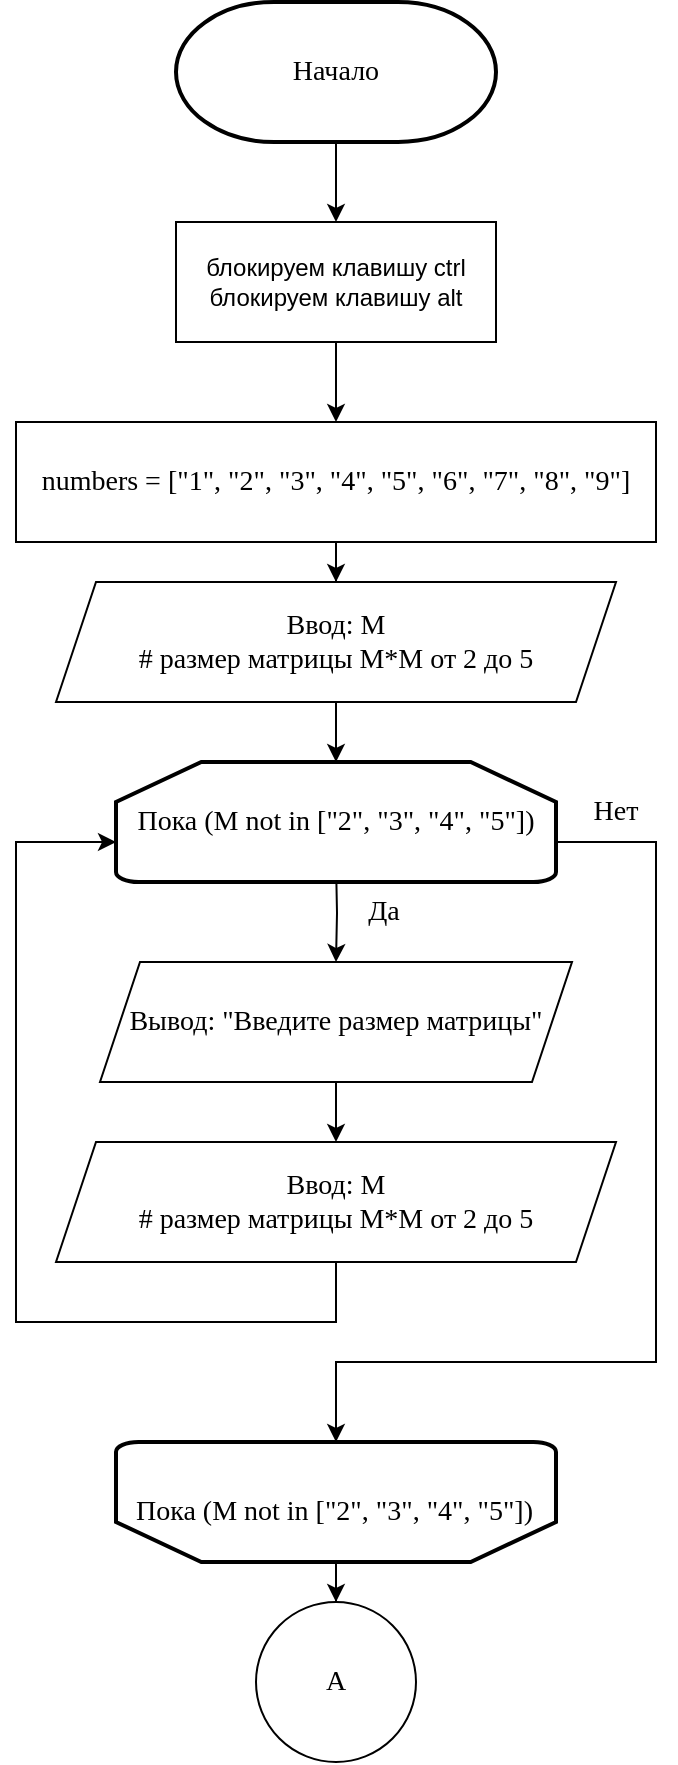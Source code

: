 <mxfile version="20.7.4" type="github" pages="9">
  <diagram id="C5RBs43oDa-KdzZeNtuy" name="Страница 1">
    <mxGraphModel dx="1036" dy="555" grid="1" gridSize="10" guides="1" tooltips="1" connect="1" arrows="1" fold="1" page="1" pageScale="1" pageWidth="827" pageHeight="1169" math="0" shadow="0">
      <root>
        <mxCell id="WIyWlLk6GJQsqaUBKTNV-0" />
        <mxCell id="WIyWlLk6GJQsqaUBKTNV-1" parent="WIyWlLk6GJQsqaUBKTNV-0" />
        <mxCell id="AFSqOOwGYzq4-t5DbrBi-0" style="edgeStyle=orthogonalEdgeStyle;rounded=0;orthogonalLoop=1;jettySize=auto;html=1;exitX=0.5;exitY=1;exitDx=0;exitDy=0;exitPerimeter=0;" parent="WIyWlLk6GJQsqaUBKTNV-1" source="AFSqOOwGYzq4-t5DbrBi-1" edge="1">
          <mxGeometry relative="1" as="geometry">
            <mxPoint x="420" y="190" as="targetPoint" />
          </mxGeometry>
        </mxCell>
        <mxCell id="AFSqOOwGYzq4-t5DbrBi-1" value="&lt;font style=&quot;font-size: 14px;&quot; face=&quot;Times New Roman&quot;&gt;Начало&lt;/font&gt;" style="strokeWidth=2;html=1;shape=mxgraph.flowchart.terminator;whiteSpace=wrap;" parent="WIyWlLk6GJQsqaUBKTNV-1" vertex="1">
          <mxGeometry x="340" y="80" width="160" height="70" as="geometry" />
        </mxCell>
        <mxCell id="pIzIY0ogZdEqg691d0gO-3" style="edgeStyle=orthogonalEdgeStyle;rounded=0;orthogonalLoop=1;jettySize=auto;html=1;entryX=0.5;entryY=0;entryDx=0;entryDy=0;fontFamily=Times New Roman;fontSize=14;" parent="WIyWlLk6GJQsqaUBKTNV-1" source="AFSqOOwGYzq4-t5DbrBi-3" target="AFSqOOwGYzq4-t5DbrBi-7" edge="1">
          <mxGeometry relative="1" as="geometry" />
        </mxCell>
        <mxCell id="AFSqOOwGYzq4-t5DbrBi-3" value="&lt;font style=&quot;font-size: 14px;&quot; face=&quot;Times New Roman&quot;&gt;numbers = [&quot;1&quot;, &quot;2&quot;, &quot;3&quot;, &quot;4&quot;, &quot;5&quot;, &quot;6&quot;, &quot;7&quot;, &quot;8&quot;, &quot;9&quot;]&lt;br&gt;&lt;/font&gt;" style="rounded=0;whiteSpace=wrap;html=1;" parent="WIyWlLk6GJQsqaUBKTNV-1" vertex="1">
          <mxGeometry x="260" y="290" width="320" height="60" as="geometry" />
        </mxCell>
        <mxCell id="AFSqOOwGYzq4-t5DbrBi-6" style="edgeStyle=orthogonalEdgeStyle;rounded=0;orthogonalLoop=1;jettySize=auto;html=1;entryX=0.5;entryY=0;entryDx=0;entryDy=0;fontFamily=Times New Roman;fontSize=14;" parent="WIyWlLk6GJQsqaUBKTNV-1" source="AFSqOOwGYzq4-t5DbrBi-7" edge="1">
          <mxGeometry relative="1" as="geometry">
            <mxPoint x="420" y="460" as="targetPoint" />
          </mxGeometry>
        </mxCell>
        <mxCell id="AFSqOOwGYzq4-t5DbrBi-7" value="Ввод: M &lt;br&gt;# размер матрицы M*M от 2 до 5" style="shape=parallelogram;perimeter=parallelogramPerimeter;whiteSpace=wrap;html=1;fixedSize=1;fontFamily=Times New Roman;fontSize=14;" parent="WIyWlLk6GJQsqaUBKTNV-1" vertex="1">
          <mxGeometry x="280" y="370" width="280" height="60" as="geometry" />
        </mxCell>
        <mxCell id="AFSqOOwGYzq4-t5DbrBi-8" style="edgeStyle=orthogonalEdgeStyle;rounded=0;orthogonalLoop=1;jettySize=auto;html=1;entryX=0.5;entryY=0;entryDx=0;entryDy=0;fontFamily=Times New Roman;fontSize=14;" parent="WIyWlLk6GJQsqaUBKTNV-1" target="AFSqOOwGYzq4-t5DbrBi-12" edge="1">
          <mxGeometry relative="1" as="geometry">
            <mxPoint x="420" y="510" as="sourcePoint" />
          </mxGeometry>
        </mxCell>
        <mxCell id="AFSqOOwGYzq4-t5DbrBi-9" style="edgeStyle=orthogonalEdgeStyle;rounded=0;orthogonalLoop=1;jettySize=auto;html=1;fontFamily=Times New Roman;fontSize=14;exitX=1;exitY=0.5;exitDx=0;exitDy=0;" parent="WIyWlLk6GJQsqaUBKTNV-1" edge="1">
          <mxGeometry relative="1" as="geometry">
            <mxPoint x="420" y="800" as="targetPoint" />
            <Array as="points">
              <mxPoint x="580" y="500" />
              <mxPoint x="580" y="760" />
              <mxPoint x="420" y="760" />
            </Array>
            <mxPoint x="530" y="500" as="sourcePoint" />
          </mxGeometry>
        </mxCell>
        <mxCell id="AFSqOOwGYzq4-t5DbrBi-11" style="edgeStyle=orthogonalEdgeStyle;rounded=0;orthogonalLoop=1;jettySize=auto;html=1;fontFamily=Times New Roman;fontSize=14;" parent="WIyWlLk6GJQsqaUBKTNV-1" source="AFSqOOwGYzq4-t5DbrBi-12" target="AFSqOOwGYzq4-t5DbrBi-14" edge="1">
          <mxGeometry relative="1" as="geometry" />
        </mxCell>
        <mxCell id="AFSqOOwGYzq4-t5DbrBi-12" value="Вывод: &quot;Введите размер матрицы&quot;" style="shape=parallelogram;perimeter=parallelogramPerimeter;whiteSpace=wrap;html=1;fixedSize=1;fontFamily=Times New Roman;fontSize=14;" parent="WIyWlLk6GJQsqaUBKTNV-1" vertex="1">
          <mxGeometry x="302" y="560" width="236" height="60" as="geometry" />
        </mxCell>
        <mxCell id="AFSqOOwGYzq4-t5DbrBi-13" style="edgeStyle=orthogonalEdgeStyle;rounded=0;orthogonalLoop=1;jettySize=auto;html=1;exitX=0.5;exitY=1;exitDx=0;exitDy=0;fontFamily=Times New Roman;fontSize=14;entryX=0;entryY=0.5;entryDx=0;entryDy=0;" parent="WIyWlLk6GJQsqaUBKTNV-1" source="AFSqOOwGYzq4-t5DbrBi-14" edge="1">
          <mxGeometry relative="1" as="geometry">
            <mxPoint x="310" y="500" as="targetPoint" />
            <Array as="points">
              <mxPoint x="420" y="740" />
              <mxPoint x="260" y="740" />
              <mxPoint x="260" y="500" />
            </Array>
          </mxGeometry>
        </mxCell>
        <mxCell id="AFSqOOwGYzq4-t5DbrBi-14" value="Ввод: M &lt;br&gt;# размер матрицы M*M от 2 до 5" style="shape=parallelogram;perimeter=parallelogramPerimeter;whiteSpace=wrap;html=1;fixedSize=1;fontFamily=Times New Roman;fontSize=14;" parent="WIyWlLk6GJQsqaUBKTNV-1" vertex="1">
          <mxGeometry x="280" y="650" width="280" height="60" as="geometry" />
        </mxCell>
        <mxCell id="AFSqOOwGYzq4-t5DbrBi-15" value="A" style="ellipse;whiteSpace=wrap;html=1;aspect=fixed;fontFamily=Times New Roman;fontSize=14;" parent="WIyWlLk6GJQsqaUBKTNV-1" vertex="1">
          <mxGeometry x="380" y="880" width="80" height="80" as="geometry" />
        </mxCell>
        <mxCell id="pIzIY0ogZdEqg691d0gO-0" value="&lt;font style=&quot;font-size: 14px;&quot; face=&quot;Times New Roman&quot;&gt;Да&lt;br&gt;&lt;/font&gt;" style="text;html=1;strokeColor=none;fillColor=none;align=center;verticalAlign=middle;whiteSpace=wrap;rounded=0;" parent="WIyWlLk6GJQsqaUBKTNV-1" vertex="1">
          <mxGeometry x="414" y="520" width="60" height="30" as="geometry" />
        </mxCell>
        <mxCell id="pIzIY0ogZdEqg691d0gO-1" value="&lt;font style=&quot;font-size: 14px;&quot; face=&quot;Times New Roman&quot;&gt;Нет&lt;br&gt;&lt;/font&gt;" style="text;html=1;strokeColor=none;fillColor=none;align=center;verticalAlign=middle;whiteSpace=wrap;rounded=0;" parent="WIyWlLk6GJQsqaUBKTNV-1" vertex="1">
          <mxGeometry x="530" y="470" width="60" height="30" as="geometry" />
        </mxCell>
        <mxCell id="rqCQL-s5G4N3MpKhyUdk-1" style="edgeStyle=orthogonalEdgeStyle;rounded=0;orthogonalLoop=1;jettySize=auto;html=1;entryX=0.5;entryY=0;entryDx=0;entryDy=0;" parent="WIyWlLk6GJQsqaUBKTNV-1" source="rqCQL-s5G4N3MpKhyUdk-0" target="AFSqOOwGYzq4-t5DbrBi-3" edge="1">
          <mxGeometry relative="1" as="geometry" />
        </mxCell>
        <mxCell id="rqCQL-s5G4N3MpKhyUdk-0" value="блокируем клавишу ctrl&lt;br&gt;блокируем клавишу alt" style="rounded=0;whiteSpace=wrap;html=1;" parent="WIyWlLk6GJQsqaUBKTNV-1" vertex="1">
          <mxGeometry x="340" y="190" width="160" height="60" as="geometry" />
        </mxCell>
        <mxCell id="wTuxjRi0yJTPKTvxq53u-1" style="edgeStyle=orthogonalEdgeStyle;rounded=0;orthogonalLoop=1;jettySize=auto;html=1;entryX=0.5;entryY=0;entryDx=0;entryDy=0;" parent="WIyWlLk6GJQsqaUBKTNV-1" source="wTuxjRi0yJTPKTvxq53u-0" target="AFSqOOwGYzq4-t5DbrBi-15" edge="1">
          <mxGeometry relative="1" as="geometry" />
        </mxCell>
        <mxCell id="wTuxjRi0yJTPKTvxq53u-0" value="" style="strokeWidth=2;html=1;shape=mxgraph.flowchart.loop_limit;whiteSpace=wrap;rotation=-180;" parent="WIyWlLk6GJQsqaUBKTNV-1" vertex="1">
          <mxGeometry x="310" y="800" width="220" height="60" as="geometry" />
        </mxCell>
        <mxCell id="wTuxjRi0yJTPKTvxq53u-2" value="&lt;span style=&quot;text-align: center;&quot;&gt;Пока (M not in [&quot;2&quot;, &quot;3&quot;, &quot;4&quot;, &quot;5&quot;])&lt;/span&gt;" style="text;whiteSpace=wrap;html=1;fontSize=14;fontFamily=Times New Roman;" parent="WIyWlLk6GJQsqaUBKTNV-1" vertex="1">
          <mxGeometry x="317.5" y="820" width="205" height="20" as="geometry" />
        </mxCell>
        <mxCell id="wTuxjRi0yJTPKTvxq53u-3" value="Пока (M not in [&quot;2&quot;, &quot;3&quot;, &quot;4&quot;, &quot;5&quot;])" style="strokeWidth=2;html=1;shape=mxgraph.flowchart.loop_limit;whiteSpace=wrap;fontFamily=Times New Roman;fontSize=14;" parent="WIyWlLk6GJQsqaUBKTNV-1" vertex="1">
          <mxGeometry x="310" y="460" width="220" height="60" as="geometry" />
        </mxCell>
      </root>
    </mxGraphModel>
  </diagram>
  <diagram id="qMbITZwg65iAmH-6aeip" name="Страница 2">
    <mxGraphModel dx="1036" dy="555" grid="1" gridSize="10" guides="1" tooltips="1" connect="1" arrows="1" fold="1" page="1" pageScale="1" pageWidth="827" pageHeight="1169" math="0" shadow="0">
      <root>
        <mxCell id="0" />
        <mxCell id="1" parent="0" />
        <mxCell id="wqic0OLUWCszDxYdUwwq-1" style="edgeStyle=orthogonalEdgeStyle;rounded=0;orthogonalLoop=1;jettySize=auto;html=1;fontFamily=Times New Roman;fontSize=14;" parent="1" source="wqic0OLUWCszDxYdUwwq-2" edge="1">
          <mxGeometry relative="1" as="geometry">
            <mxPoint x="400" y="180" as="targetPoint" />
          </mxGeometry>
        </mxCell>
        <mxCell id="wqic0OLUWCszDxYdUwwq-2" value="A" style="ellipse;whiteSpace=wrap;html=1;aspect=fixed;fontFamily=Times New Roman;fontSize=14;" parent="1" vertex="1">
          <mxGeometry x="360" y="80" width="80" height="80" as="geometry" />
        </mxCell>
        <mxCell id="zjIT7lo-a0CSgA1fpned-1" style="edgeStyle=orthogonalEdgeStyle;rounded=0;orthogonalLoop=1;jettySize=auto;html=1;entryX=0.5;entryY=0;entryDx=0;entryDy=0;fontFamily=Times New Roman;fontSize=14;" parent="1" source="wqic0OLUWCszDxYdUwwq-4" target="wqic0OLUWCszDxYdUwwq-8" edge="1">
          <mxGeometry relative="1" as="geometry" />
        </mxCell>
        <mxCell id="wqic0OLUWCszDxYdUwwq-4" value="matrix = [] # объявление матрицы&lt;br&gt;tmp = [] # временный массив" style="rounded=0;whiteSpace=wrap;html=1;fontFamily=Times New Roman;fontSize=14;" parent="1" vertex="1">
          <mxGeometry x="290" y="180" width="220" height="60" as="geometry" />
        </mxCell>
        <mxCell id="J0T7S5z2ptjXI6R4G7zI-1" style="edgeStyle=orthogonalEdgeStyle;rounded=0;orthogonalLoop=1;jettySize=auto;html=1;entryX=0.5;entryY=0;entryDx=0;entryDy=0;fontFamily=Times New Roman;fontSize=14;" parent="1" source="wqic0OLUWCszDxYdUwwq-8" target="wqic0OLUWCszDxYdUwwq-10" edge="1">
          <mxGeometry relative="1" as="geometry" />
        </mxCell>
        <mxCell id="wqic0OLUWCszDxYdUwwq-8" value="Вывод: &quot;Введите способ ввода матрицы (1 - случайные, 2 - пользователь вводит с клавиатуры)&quot;" style="shape=parallelogram;perimeter=parallelogramPerimeter;whiteSpace=wrap;html=1;fixedSize=1;fontFamily=Times New Roman;fontSize=14;" parent="1" vertex="1">
          <mxGeometry x="100" y="260" width="600" height="60" as="geometry" />
        </mxCell>
        <mxCell id="wqic0OLUWCszDxYdUwwq-9" style="edgeStyle=orthogonalEdgeStyle;rounded=0;orthogonalLoop=1;jettySize=auto;html=1;entryX=0.5;entryY=0;entryDx=0;entryDy=0;fontFamily=Times New Roman;fontSize=14;entryPerimeter=0;" parent="1" source="wqic0OLUWCszDxYdUwwq-10" target="eIgjNHUUOSWNtlM_e0LR-1" edge="1">
          <mxGeometry relative="1" as="geometry">
            <mxPoint x="399.92" y="420" as="targetPoint" />
          </mxGeometry>
        </mxCell>
        <mxCell id="wqic0OLUWCszDxYdUwwq-10" value="Ввод: variant&lt;br&gt;# пользователь выбирает вариант создания матрицы" style="shape=parallelogram;perimeter=parallelogramPerimeter;whiteSpace=wrap;html=1;fixedSize=1;fontFamily=Times New Roman;fontSize=14;" parent="1" vertex="1">
          <mxGeometry x="123.44" y="350" width="553.12" height="60" as="geometry" />
        </mxCell>
        <mxCell id="wqic0OLUWCszDxYdUwwq-11" style="edgeStyle=orthogonalEdgeStyle;rounded=0;orthogonalLoop=1;jettySize=auto;html=1;entryX=0.5;entryY=0;entryDx=0;entryDy=0;fontFamily=Times New Roman;fontSize=14;" parent="1" target="wqic0OLUWCszDxYdUwwq-15" edge="1">
          <mxGeometry relative="1" as="geometry">
            <mxPoint x="399.92" y="480" as="sourcePoint" />
          </mxGeometry>
        </mxCell>
        <mxCell id="wqic0OLUWCszDxYdUwwq-12" style="edgeStyle=orthogonalEdgeStyle;rounded=0;orthogonalLoop=1;jettySize=auto;html=1;fontFamily=Times New Roman;fontSize=14;" parent="1" edge="1">
          <mxGeometry relative="1" as="geometry">
            <mxPoint x="400" y="790" as="targetPoint" />
            <Array as="points">
              <mxPoint x="490" y="480" />
              <mxPoint x="560" y="480" />
              <mxPoint x="560" y="760" />
              <mxPoint x="400" y="760" />
            </Array>
            <mxPoint x="490" y="460" as="sourcePoint" />
          </mxGeometry>
        </mxCell>
        <mxCell id="wqic0OLUWCszDxYdUwwq-14" style="edgeStyle=orthogonalEdgeStyle;rounded=0;orthogonalLoop=1;jettySize=auto;html=1;fontFamily=Times New Roman;fontSize=14;" parent="1" source="wqic0OLUWCszDxYdUwwq-15" target="wqic0OLUWCszDxYdUwwq-17" edge="1">
          <mxGeometry relative="1" as="geometry" />
        </mxCell>
        <mxCell id="wqic0OLUWCszDxYdUwwq-15" value="Вывод: &quot;1 или 2!&quot;" style="shape=parallelogram;perimeter=parallelogramPerimeter;whiteSpace=wrap;html=1;fixedSize=1;fontFamily=Times New Roman;fontSize=14;" parent="1" vertex="1">
          <mxGeometry x="282" y="540" width="236" height="60" as="geometry" />
        </mxCell>
        <mxCell id="wqic0OLUWCszDxYdUwwq-16" style="edgeStyle=orthogonalEdgeStyle;rounded=0;orthogonalLoop=1;jettySize=auto;html=1;exitX=0.5;exitY=1;exitDx=0;exitDy=0;fontFamily=Times New Roman;fontSize=14;entryX=-0.006;entryY=0.664;entryDx=0;entryDy=0;entryPerimeter=0;" parent="1" source="wqic0OLUWCszDxYdUwwq-17" target="eIgjNHUUOSWNtlM_e0LR-1" edge="1">
          <mxGeometry relative="1" as="geometry">
            <mxPoint x="299.92" y="460" as="targetPoint" />
            <Array as="points">
              <mxPoint x="400" y="740" />
              <mxPoint x="240" y="740" />
              <mxPoint x="240" y="480" />
            </Array>
          </mxGeometry>
        </mxCell>
        <mxCell id="wqic0OLUWCszDxYdUwwq-17" value="Ввод: variant" style="shape=parallelogram;perimeter=parallelogramPerimeter;whiteSpace=wrap;html=1;fixedSize=1;fontFamily=Times New Roman;fontSize=14;" parent="1" vertex="1">
          <mxGeometry x="330" y="640" width="140" height="60" as="geometry" />
        </mxCell>
        <mxCell id="eIgjNHUUOSWNtlM_e0LR-1" value="Пока (variant not in [&quot;1&quot;, &quot;2&quot;])" style="strokeWidth=2;html=1;shape=mxgraph.flowchart.loop_limit;whiteSpace=wrap;fontFamily=Times New Roman;fontSize=14;" parent="1" vertex="1">
          <mxGeometry x="310" y="440" width="180" height="60" as="geometry" />
        </mxCell>
        <mxCell id="6ifPgirxeuRvRL5bJtj9-6" style="edgeStyle=orthogonalEdgeStyle;rounded=0;orthogonalLoop=1;jettySize=auto;html=1;entryX=0.5;entryY=0;entryDx=0;entryDy=0;fontFamily=Times New Roman;fontSize=14;" parent="1" source="GwDmMtCDoNe1-iCbCTue-1" target="GwDmMtCDoNe1-iCbCTue-2" edge="1">
          <mxGeometry relative="1" as="geometry" />
        </mxCell>
        <mxCell id="GwDmMtCDoNe1-iCbCTue-1" value="" style="strokeWidth=2;html=1;shape=mxgraph.flowchart.loop_limit;whiteSpace=wrap;fontFamily=Times New Roman;fontSize=14;rotation=-180;" parent="1" vertex="1">
          <mxGeometry x="310" y="790" width="180" height="60" as="geometry" />
        </mxCell>
        <mxCell id="GwDmMtCDoNe1-iCbCTue-2" value="B" style="ellipse;whiteSpace=wrap;html=1;aspect=fixed;fontFamily=Times New Roman;fontSize=14;" parent="1" vertex="1">
          <mxGeometry x="360" y="880" width="80" height="80" as="geometry" />
        </mxCell>
        <mxCell id="6ifPgirxeuRvRL5bJtj9-1" value="&lt;span style=&quot;text-align: center; background-color: rgb(255, 255, 255);&quot;&gt;Пока (variant not in [&quot;1&quot;, &quot;2&quot;])&lt;/span&gt;" style="text;whiteSpace=wrap;html=1;fontSize=14;fontFamily=Times New Roman;" parent="1" vertex="1">
          <mxGeometry x="310" y="800" width="180" height="40" as="geometry" />
        </mxCell>
        <mxCell id="a2GMioWD4XZLky3q99kA-1" value="&lt;font style=&quot;font-size: 14px;&quot; face=&quot;Times New Roman&quot;&gt;Да&lt;br&gt;&lt;/font&gt;" style="text;html=1;strokeColor=none;fillColor=none;align=center;verticalAlign=middle;whiteSpace=wrap;rounded=0;" parent="1" vertex="1">
          <mxGeometry x="400" y="500" width="60" height="30" as="geometry" />
        </mxCell>
        <mxCell id="CtXkHBF4SsLWnKL9aA2Y-1" value="&lt;font style=&quot;font-size: 14px;&quot; face=&quot;Times New Roman&quot;&gt;Нет&lt;br&gt;&lt;/font&gt;" style="text;html=1;strokeColor=none;fillColor=none;align=center;verticalAlign=middle;whiteSpace=wrap;rounded=0;" parent="1" vertex="1">
          <mxGeometry x="490" y="450" width="60" height="30" as="geometry" />
        </mxCell>
      </root>
    </mxGraphModel>
  </diagram>
  <diagram id="svGBdCOZW8eRL4nAfhc7" name="Страница 3">
    <mxGraphModel dx="1036" dy="555" grid="1" gridSize="10" guides="1" tooltips="1" connect="1" arrows="1" fold="1" page="1" pageScale="1" pageWidth="827" pageHeight="1169" math="0" shadow="0">
      <root>
        <mxCell id="0" />
        <mxCell id="1" parent="0" />
        <mxCell id="JfKkdEd9zAQhm2vbz7kG-1" style="edgeStyle=orthogonalEdgeStyle;rounded=0;orthogonalLoop=1;jettySize=auto;html=1;fontFamily=Times New Roman;fontSize=14;" parent="1" source="JfKkdEd9zAQhm2vbz7kG-2" edge="1">
          <mxGeometry relative="1" as="geometry">
            <mxPoint x="440" y="160" as="targetPoint" />
          </mxGeometry>
        </mxCell>
        <mxCell id="JfKkdEd9zAQhm2vbz7kG-2" value="B" style="ellipse;whiteSpace=wrap;html=1;aspect=fixed;fontFamily=Times New Roman;fontSize=14;" parent="1" vertex="1">
          <mxGeometry x="400" y="40" width="80" height="80" as="geometry" />
        </mxCell>
        <mxCell id="JfKkdEd9zAQhm2vbz7kG-3" style="edgeStyle=orthogonalEdgeStyle;rounded=0;orthogonalLoop=1;jettySize=auto;html=1;fontFamily=Times New Roman;fontSize=14;entryX=0.5;entryY=0;entryDx=0;entryDy=0;" parent="1" source="JfKkdEd9zAQhm2vbz7kG-5" target="JfKkdEd9zAQhm2vbz7kG-10" edge="1">
          <mxGeometry relative="1" as="geometry">
            <mxPoint x="120" y="320" as="targetPoint" />
            <Array as="points">
              <mxPoint x="260" y="220" />
            </Array>
          </mxGeometry>
        </mxCell>
        <mxCell id="rWsCDgIzbBvhN9yfFiG1-2" style="edgeStyle=orthogonalEdgeStyle;rounded=0;orthogonalLoop=1;jettySize=auto;html=1;entryX=0.5;entryY=0;entryDx=0;entryDy=0;" parent="1" source="JfKkdEd9zAQhm2vbz7kG-5" target="JfKkdEd9zAQhm2vbz7kG-29" edge="1">
          <mxGeometry relative="1" as="geometry">
            <mxPoint x="690" y="220" as="targetPoint" />
          </mxGeometry>
        </mxCell>
        <mxCell id="JfKkdEd9zAQhm2vbz7kG-5" value="Если int(variant) == 1" style="strokeWidth=2;html=1;shape=mxgraph.flowchart.decision;whiteSpace=wrap;fontFamily=Times New Roman;fontSize=14;" parent="1" vertex="1">
          <mxGeometry x="360" y="160" width="160" height="120" as="geometry" />
        </mxCell>
        <mxCell id="JfKkdEd9zAQhm2vbz7kG-6" value="Да" style="text;html=1;align=center;verticalAlign=middle;resizable=0;points=[];autosize=1;strokeColor=none;fillColor=none;fontSize=14;fontFamily=Times New Roman;" parent="1" vertex="1">
          <mxGeometry x="300" y="190" width="40" height="30" as="geometry" />
        </mxCell>
        <mxCell id="JfKkdEd9zAQhm2vbz7kG-8" style="edgeStyle=orthogonalEdgeStyle;rounded=0;orthogonalLoop=1;jettySize=auto;html=1;fontFamily=Times New Roman;fontSize=14;" parent="1" source="JfKkdEd9zAQhm2vbz7kG-10" edge="1">
          <mxGeometry relative="1" as="geometry">
            <mxPoint x="260" y="440" as="targetPoint" />
          </mxGeometry>
        </mxCell>
        <mxCell id="JfKkdEd9zAQhm2vbz7kG-9" style="edgeStyle=orthogonalEdgeStyle;rounded=0;orthogonalLoop=1;jettySize=auto;html=1;fontFamily=Times New Roman;fontSize=14;" parent="1" source="JfKkdEd9zAQhm2vbz7kG-10" edge="1">
          <mxGeometry relative="1" as="geometry">
            <mxPoint x="260" y="840" as="targetPoint" />
            <Array as="points">
              <mxPoint x="480" y="360" />
              <mxPoint x="480" y="800" />
              <mxPoint x="260" y="800" />
            </Array>
          </mxGeometry>
        </mxCell>
        <mxCell id="JfKkdEd9zAQhm2vbz7kG-10" value="Заполняем матрицу случайными значениями,&lt;br&gt;Для каждого i из int(M)&amp;nbsp;" style="shape=hexagon;perimeter=hexagonPerimeter2;whiteSpace=wrap;html=1;fixedSize=1;fontFamily=Times New Roman;fontSize=14;" parent="1" vertex="1">
          <mxGeometry x="170" y="320" width="180" height="80" as="geometry" />
        </mxCell>
        <mxCell id="JfKkdEd9zAQhm2vbz7kG-11" style="edgeStyle=orthogonalEdgeStyle;rounded=0;orthogonalLoop=1;jettySize=auto;html=1;entryX=0.5;entryY=0;entryDx=0;entryDy=0;fontFamily=Times New Roman;fontSize=14;" parent="1" source="JfKkdEd9zAQhm2vbz7kG-12" target="JfKkdEd9zAQhm2vbz7kG-15" edge="1">
          <mxGeometry relative="1" as="geometry" />
        </mxCell>
        <mxCell id="JfKkdEd9zAQhm2vbz7kG-12" value="Добавляем в конец списка matrix пустой список, чтобы получилось двумерный массив&lt;br&gt;matrix.append([])" style="rounded=0;whiteSpace=wrap;html=1;fontFamily=Times New Roman;fontSize=14;" parent="1" vertex="1">
          <mxGeometry x="140" y="440" width="240" height="70" as="geometry" />
        </mxCell>
        <mxCell id="JfKkdEd9zAQhm2vbz7kG-13" style="edgeStyle=orthogonalEdgeStyle;rounded=0;orthogonalLoop=1;jettySize=auto;html=1;entryX=0.5;entryY=0;entryDx=0;entryDy=0;fontFamily=Times New Roman;fontSize=14;" parent="1" source="JfKkdEd9zAQhm2vbz7kG-15" target="JfKkdEd9zAQhm2vbz7kG-17" edge="1">
          <mxGeometry relative="1" as="geometry" />
        </mxCell>
        <mxCell id="JfKkdEd9zAQhm2vbz7kG-14" style="edgeStyle=orthogonalEdgeStyle;rounded=0;orthogonalLoop=1;jettySize=auto;html=1;fontFamily=Times New Roman;fontSize=14;entryX=0;entryY=0.5;entryDx=0;entryDy=0;" parent="1" source="JfKkdEd9zAQhm2vbz7kG-15" target="JfKkdEd9zAQhm2vbz7kG-10" edge="1">
          <mxGeometry relative="1" as="geometry">
            <mxPoint x="20" y="360" as="targetPoint" />
            <Array as="points">
              <mxPoint x="440" y="580" />
              <mxPoint x="440" y="760" />
              <mxPoint x="40" y="760" />
              <mxPoint x="40" y="360" />
            </Array>
          </mxGeometry>
        </mxCell>
        <mxCell id="JfKkdEd9zAQhm2vbz7kG-15" value="Заполняем матрицу случайными значениями внутренний,&lt;br style=&quot;border-color: var(--border-color);&quot;&gt;Для каждого j из int(M)&amp;nbsp;" style="shape=hexagon;perimeter=hexagonPerimeter2;whiteSpace=wrap;html=1;fixedSize=1;fontFamily=Times New Roman;fontSize=14;" parent="1" vertex="1">
          <mxGeometry x="170" y="540" width="180" height="80" as="geometry" />
        </mxCell>
        <mxCell id="JfKkdEd9zAQhm2vbz7kG-16" style="edgeStyle=orthogonalEdgeStyle;rounded=0;orthogonalLoop=1;jettySize=auto;html=1;fontFamily=Times New Roman;fontSize=14;entryX=0;entryY=0.5;entryDx=0;entryDy=0;" parent="1" source="JfKkdEd9zAQhm2vbz7kG-17" target="JfKkdEd9zAQhm2vbz7kG-15" edge="1">
          <mxGeometry relative="1" as="geometry">
            <mxPoint x="60" y="690" as="targetPoint" />
            <Array as="points">
              <mxPoint x="70" y="690" />
              <mxPoint x="70" y="580" />
            </Array>
          </mxGeometry>
        </mxCell>
        <mxCell id="JfKkdEd9zAQhm2vbz7kG-17" value="Добавляем в конец списка в списке matrix случайные элементы&lt;br&gt;matrix.append(random.randint(1, 100))" style="rounded=0;whiteSpace=wrap;html=1;fontFamily=Times New Roman;fontSize=14;" parent="1" vertex="1">
          <mxGeometry x="140" y="660" width="240" height="60" as="geometry" />
        </mxCell>
        <mxCell id="hoh5AL1y8XRJd9jYb9d8-10" style="edgeStyle=orthogonalEdgeStyle;rounded=0;orthogonalLoop=1;jettySize=auto;html=1;" parent="1" source="JfKkdEd9zAQhm2vbz7kG-29" target="hoh5AL1y8XRJd9jYb9d8-2" edge="1">
          <mxGeometry relative="1" as="geometry" />
        </mxCell>
        <mxCell id="Yxnxf8bkIh_KLLUrlGTg-2" style="edgeStyle=orthogonalEdgeStyle;rounded=0;orthogonalLoop=1;jettySize=auto;html=1;" parent="1" source="JfKkdEd9zAQhm2vbz7kG-29" edge="1">
          <mxGeometry relative="1" as="geometry">
            <mxPoint x="880" y="1080" as="targetPoint" />
            <Array as="points">
              <mxPoint x="1120" y="380" />
              <mxPoint x="1120" y="1070" />
              <mxPoint x="880" y="1070" />
            </Array>
          </mxGeometry>
        </mxCell>
        <mxCell id="JfKkdEd9zAQhm2vbz7kG-29" value="Заполняем матрицу значениями,&lt;br style=&quot;border-color: var(--border-color);&quot;&gt;Для каждого i из int(M)&amp;nbsp;" style="shape=hexagon;perimeter=hexagonPerimeter2;whiteSpace=wrap;html=1;fixedSize=1;fontFamily=Times New Roman;fontSize=14;" parent="1" vertex="1">
          <mxGeometry x="790" y="340" width="180" height="80" as="geometry" />
        </mxCell>
        <mxCell id="JfKkdEd9zAQhm2vbz7kG-83" style="edgeStyle=orthogonalEdgeStyle;rounded=0;orthogonalLoop=1;jettySize=auto;html=1;fontFamily=Times New Roman;fontSize=14;exitX=0.5;exitY=1;exitDx=0;exitDy=0;" parent="1" edge="1">
          <mxGeometry relative="1" as="geometry">
            <mxPoint x="1030" y="530" as="targetPoint" />
            <Array as="points">
              <mxPoint x="1080" y="1820" />
              <mxPoint x="680" y="1820" />
              <mxPoint x="680" y="530" />
            </Array>
            <mxPoint x="940" y="1980" as="sourcePoint" />
          </mxGeometry>
        </mxCell>
        <mxCell id="kLlQblTvKxgafrji5mkO-1" value="C" style="ellipse;whiteSpace=wrap;html=1;aspect=fixed;fontFamily=Times New Roman;fontSize=14;" parent="1" vertex="1">
          <mxGeometry x="220" y="840" width="80" height="80" as="geometry" />
        </mxCell>
        <mxCell id="rWsCDgIzbBvhN9yfFiG1-3" value="Нет" style="text;html=1;align=center;verticalAlign=middle;resizable=0;points=[];autosize=1;strokeColor=none;fillColor=none;fontSize=14;fontFamily=Times New Roman;" parent="1" vertex="1">
          <mxGeometry x="655" y="190" width="50" height="30" as="geometry" />
        </mxCell>
        <mxCell id="hoh5AL1y8XRJd9jYb9d8-1" style="edgeStyle=orthogonalEdgeStyle;rounded=0;orthogonalLoop=1;jettySize=auto;html=1;entryX=0.5;entryY=0;entryDx=0;entryDy=0;" parent="1" source="hoh5AL1y8XRJd9jYb9d8-2" target="hoh5AL1y8XRJd9jYb9d8-4" edge="1">
          <mxGeometry relative="1" as="geometry" />
        </mxCell>
        <mxCell id="hoh5AL1y8XRJd9jYb9d8-2" value="p = []" style="rounded=0;whiteSpace=wrap;html=1;fontFamily=Times New Roman;fontSize=14;" parent="1" vertex="1">
          <mxGeometry x="840" y="440" width="80" height="40" as="geometry" />
        </mxCell>
        <mxCell id="838OKKp8x3eHDk5gDiz7-6" style="edgeStyle=orthogonalEdgeStyle;rounded=0;orthogonalLoop=1;jettySize=auto;html=1;" parent="1" source="hoh5AL1y8XRJd9jYb9d8-4" target="hoh5AL1y8XRJd9jYb9d8-6" edge="1">
          <mxGeometry relative="1" as="geometry" />
        </mxCell>
        <mxCell id="wjbKbFGHbgagh56ExMwu-4" style="edgeStyle=orthogonalEdgeStyle;rounded=0;orthogonalLoop=1;jettySize=auto;html=1;entryX=0;entryY=0.5;entryDx=0;entryDy=0;" parent="1" source="hoh5AL1y8XRJd9jYb9d8-4" target="JfKkdEd9zAQhm2vbz7kG-29" edge="1">
          <mxGeometry relative="1" as="geometry">
            <mxPoint x="600" y="380" as="targetPoint" />
            <Array as="points">
              <mxPoint x="1080" y="540" />
              <mxPoint x="1080" y="1040" />
              <mxPoint x="520" y="1040" />
              <mxPoint x="520" y="380" />
            </Array>
          </mxGeometry>
        </mxCell>
        <mxCell id="hoh5AL1y8XRJd9jYb9d8-4" value="Заполняем матрицу значениями внутренний,&lt;br style=&quot;border-color: var(--border-color);&quot;&gt;Для каждого j из int(M)&amp;nbsp;" style="shape=hexagon;perimeter=hexagonPerimeter2;whiteSpace=wrap;html=1;fixedSize=1;fontFamily=Times New Roman;fontSize=14;" parent="1" vertex="1">
          <mxGeometry x="810" y="500" width="140" height="80" as="geometry" />
        </mxCell>
        <mxCell id="838OKKp8x3eHDk5gDiz7-4" style="edgeStyle=orthogonalEdgeStyle;rounded=0;orthogonalLoop=1;jettySize=auto;html=1;" parent="1" source="hoh5AL1y8XRJd9jYb9d8-6" target="hoh5AL1y8XRJd9jYb9d8-8" edge="1">
          <mxGeometry relative="1" as="geometry" />
        </mxCell>
        <mxCell id="hoh5AL1y8XRJd9jYb9d8-6" value="Вывод: f&quot;Введите значения [{i};{j}]&quot;" style="shape=parallelogram;perimeter=parallelogramPerimeter;whiteSpace=wrap;html=1;fixedSize=1;fontFamily=Times New Roman;fontSize=14;" parent="1" vertex="1">
          <mxGeometry x="750" y="600" width="260" height="60" as="geometry" />
        </mxCell>
        <mxCell id="hoh5AL1y8XRJd9jYb9d8-7" style="edgeStyle=orthogonalEdgeStyle;rounded=0;orthogonalLoop=1;jettySize=auto;html=1;entryX=0.5;entryY=0;entryDx=0;entryDy=0;fontFamily=Times New Roman;fontSize=14;" parent="1" source="hoh5AL1y8XRJd9jYb9d8-8" target="hoh5AL1y8XRJd9jYb9d8-9" edge="1">
          <mxGeometry relative="1" as="geometry" />
        </mxCell>
        <mxCell id="hoh5AL1y8XRJd9jYb9d8-8" value="Ввод: qtty" style="shape=parallelogram;perimeter=parallelogramPerimeter;whiteSpace=wrap;html=1;fixedSize=1;fontFamily=Times New Roman;fontSize=14;" parent="1" vertex="1">
          <mxGeometry x="830" y="680" width="100" height="60" as="geometry" />
        </mxCell>
        <mxCell id="38CnTrvcbKQY4tj8Iq-O-2" style="edgeStyle=orthogonalEdgeStyle;rounded=0;orthogonalLoop=1;jettySize=auto;html=1;" parent="1" source="hoh5AL1y8XRJd9jYb9d8-9" edge="1">
          <mxGeometry relative="1" as="geometry">
            <mxPoint x="880" y="840" as="targetPoint" />
          </mxGeometry>
        </mxCell>
        <mxCell id="hoh5AL1y8XRJd9jYb9d8-9" value="c = 0" style="rounded=0;whiteSpace=wrap;html=1;fontFamily=Times New Roman;fontSize=14;" parent="1" vertex="1">
          <mxGeometry x="840" y="760" width="80" height="60" as="geometry" />
        </mxCell>
        <mxCell id="838OKKp8x3eHDk5gDiz7-1" value="C" style="ellipse;whiteSpace=wrap;html=1;aspect=fixed;fontFamily=Times New Roman;fontSize=14;" parent="1" vertex="1">
          <mxGeometry x="840" y="1080" width="80" height="80" as="geometry" />
        </mxCell>
        <mxCell id="GUTKMwfvFSEB_ITWzOBe-2" style="edgeStyle=orthogonalEdgeStyle;rounded=0;orthogonalLoop=1;jettySize=auto;html=1;entryX=1;entryY=0.5;entryDx=0;entryDy=0;" parent="1" target="wjbKbFGHbgagh56ExMwu-1" edge="1">
          <mxGeometry relative="1" as="geometry">
            <mxPoint x="927.5" y="870" as="sourcePoint" />
            <mxPoint x="880" y="1000" as="targetPoint" />
            <Array as="points">
              <mxPoint x="1040" y="870" />
              <mxPoint x="1040" y="980" />
            </Array>
          </mxGeometry>
        </mxCell>
        <mxCell id="wjbKbFGHbgagh56ExMwu-8" style="edgeStyle=orthogonalEdgeStyle;rounded=0;orthogonalLoop=1;jettySize=auto;html=1;" parent="1" edge="1">
          <mxGeometry relative="1" as="geometry">
            <mxPoint x="832.5" y="870.0" as="sourcePoint" />
            <mxPoint x="760" y="870.0" as="targetPoint" />
          </mxGeometry>
        </mxCell>
        <mxCell id="EKQkFZFQ1eAHXQC8dK60-7" style="edgeStyle=orthogonalEdgeStyle;rounded=0;orthogonalLoop=1;jettySize=auto;html=1;entryX=0.4;entryY=1.004;entryDx=0;entryDy=0;fontFamily=Times New Roman;fontSize=14;entryPerimeter=0;" parent="1" source="wjbKbFGHbgagh56ExMwu-1" target="EKQkFZFQ1eAHXQC8dK60-2" edge="1">
          <mxGeometry relative="1" as="geometry" />
        </mxCell>
        <mxCell id="wjbKbFGHbgagh56ExMwu-1" value="tmp.append(matrix[i][j])" style="rounded=0;whiteSpace=wrap;html=1;fontFamily=Times New Roman;fontSize=14;" parent="1" vertex="1">
          <mxGeometry x="760" y="950" width="160" height="60" as="geometry" />
        </mxCell>
        <mxCell id="wjbKbFGHbgagh56ExMwu-11" style="edgeStyle=orthogonalEdgeStyle;rounded=0;orthogonalLoop=1;jettySize=auto;html=1;entryX=0.5;entryY=1;entryDx=0;entryDy=0;" parent="1" source="wjbKbFGHbgagh56ExMwu-9" edge="1">
          <mxGeometry relative="1" as="geometry">
            <mxPoint x="880" y="900" as="targetPoint" />
            <Array as="points">
              <mxPoint x="720" y="930" />
              <mxPoint x="880" y="930" />
            </Array>
          </mxGeometry>
        </mxCell>
        <mxCell id="wjbKbFGHbgagh56ExMwu-9" value="D" style="ellipse;whiteSpace=wrap;html=1;aspect=fixed;fontFamily=Times New Roman;fontSize=14;" parent="1" vertex="1">
          <mxGeometry x="680" y="830" width="80" height="80" as="geometry" />
        </mxCell>
        <mxCell id="wjbKbFGHbgagh56ExMwu-12" value="Да" style="text;html=1;align=center;verticalAlign=middle;resizable=0;points=[];autosize=1;strokeColor=none;fillColor=none;fontSize=14;fontFamily=Times New Roman;" parent="1" vertex="1">
          <mxGeometry x="787" y="840" width="40" height="30" as="geometry" />
        </mxCell>
        <mxCell id="wjbKbFGHbgagh56ExMwu-13" value="Нет" style="text;html=1;align=center;verticalAlign=middle;resizable=0;points=[];autosize=1;strokeColor=none;fillColor=none;fontSize=14;fontFamily=Times New Roman;" parent="1" vertex="1">
          <mxGeometry x="960" y="840" width="50" height="30" as="geometry" />
        </mxCell>
        <mxCell id="HCPbEOvQ6lMRH-STUNXB-1" value="&lt;span style=&quot;border-color: var(--border-color);&quot;&gt;Пока (c == 0)&lt;/span&gt;" style="strokeWidth=2;html=1;shape=mxgraph.flowchart.loop_limit;whiteSpace=wrap;fontFamily=Times New Roman;fontSize=14;" parent="1" vertex="1">
          <mxGeometry x="830" y="840" width="110" height="60" as="geometry" />
        </mxCell>
        <mxCell id="vRLQKmexZ97aYmi7mD67-3" style="edgeStyle=orthogonalEdgeStyle;rounded=0;orthogonalLoop=1;jettySize=auto;html=1;entryX=0;entryY=0.5;entryDx=0;entryDy=0;fontFamily=Times New Roman;fontSize=14;" parent="1" source="EKQkFZFQ1eAHXQC8dK60-1" target="hoh5AL1y8XRJd9jYb9d8-4" edge="1">
          <mxGeometry relative="1" as="geometry">
            <Array as="points">
              <mxPoint x="599" y="540" />
            </Array>
          </mxGeometry>
        </mxCell>
        <mxCell id="EKQkFZFQ1eAHXQC8dK60-1" value="" style="strokeWidth=2;html=1;shape=mxgraph.flowchart.loop_limit;whiteSpace=wrap;fontFamily=Times New Roman;fontSize=14;rotation=-180;" parent="1" vertex="1">
          <mxGeometry x="540" y="870" width="118" height="60" as="geometry" />
        </mxCell>
        <mxCell id="EKQkFZFQ1eAHXQC8dK60-2" value="&lt;span style=&quot;text-align: center;&quot;&gt;Пока (c == 0)&lt;/span&gt;" style="text;whiteSpace=wrap;html=1;fontSize=14;fontFamily=Times New Roman;" parent="1" vertex="1">
          <mxGeometry x="556" y="880" width="86" height="40" as="geometry" />
        </mxCell>
      </root>
    </mxGraphModel>
  </diagram>
  <diagram id="l437Z2LkUFSm_B7c755p" name="Страница 4">
    <mxGraphModel dx="2690" dy="555" grid="1" gridSize="10" guides="1" tooltips="1" connect="1" arrows="1" fold="1" page="1" pageScale="1" pageWidth="827" pageHeight="1169" math="0" shadow="0">
      <root>
        <mxCell id="0" />
        <mxCell id="1" parent="0" />
        <mxCell id="S5NJrnzrd98JtDcuQobI-12" style="edgeStyle=orthogonalEdgeStyle;rounded=0;orthogonalLoop=1;jettySize=auto;html=1;entryX=0.5;entryY=0;entryDx=0;entryDy=0;entryPerimeter=0;exitX=0.5;exitY=1;exitDx=0;exitDy=0;" parent="1" target="S5NJrnzrd98JtDcuQobI-15" edge="1">
          <mxGeometry relative="1" as="geometry">
            <mxPoint x="-1397.5" y="165" as="sourcePoint" />
            <Array as="points">
              <mxPoint x="-1398" y="190" />
              <mxPoint x="-1398" y="190" />
            </Array>
          </mxGeometry>
        </mxCell>
        <mxCell id="S5NJrnzrd98JtDcuQobI-13" style="edgeStyle=orthogonalEdgeStyle;rounded=0;orthogonalLoop=1;jettySize=auto;html=1;fontFamily=Times New Roman;fontSize=14;entryX=0.5;entryY=0;entryDx=0;entryDy=0;entryPerimeter=0;" parent="1" source="S5NJrnzrd98JtDcuQobI-15" target="S5NJrnzrd98JtDcuQobI-19" edge="1">
          <mxGeometry relative="1" as="geometry">
            <mxPoint x="-1555" y="370" as="targetPoint" />
            <Array as="points">
              <mxPoint x="-1555" y="275" />
            </Array>
          </mxGeometry>
        </mxCell>
        <mxCell id="S5NJrnzrd98JtDcuQobI-14" style="edgeStyle=orthogonalEdgeStyle;rounded=0;orthogonalLoop=1;jettySize=auto;html=1;fontFamily=Times New Roman;fontSize=14;entryX=0.5;entryY=0;entryDx=0;entryDy=0;entryPerimeter=0;" parent="1" source="S5NJrnzrd98JtDcuQobI-15" target="S5NJrnzrd98JtDcuQobI-23" edge="1">
          <mxGeometry relative="1" as="geometry">
            <mxPoint x="-1195" y="410" as="targetPoint" />
            <Array as="points">
              <mxPoint x="-1240" y="275" />
            </Array>
          </mxGeometry>
        </mxCell>
        <mxCell id="S5NJrnzrd98JtDcuQobI-15" value="Если значение из 1 символа" style="strokeWidth=2;html=1;shape=mxgraph.flowchart.decision;whiteSpace=wrap;fontFamily=Times New Roman;fontSize=14;" parent="1" vertex="1">
          <mxGeometry x="-1477" y="215" width="158.25" height="120" as="geometry" />
        </mxCell>
        <mxCell id="S5NJrnzrd98JtDcuQobI-16" value="Нет" style="text;html=1;align=center;verticalAlign=middle;resizable=0;points=[];autosize=1;strokeColor=none;fillColor=none;fontSize=14;fontFamily=Times New Roman;" parent="1" vertex="1">
          <mxGeometry x="-1300" y="245" width="50" height="30" as="geometry" />
        </mxCell>
        <mxCell id="S5NJrnzrd98JtDcuQobI-17" value="Да" style="text;html=1;strokeColor=none;fillColor=none;align=center;verticalAlign=middle;whiteSpace=wrap;rounded=0;fontFamily=Times New Roman;fontSize=14;" parent="1" vertex="1">
          <mxGeometry x="-1542" y="245" width="60" height="30" as="geometry" />
        </mxCell>
        <mxCell id="S5NJrnzrd98JtDcuQobI-18" style="edgeStyle=orthogonalEdgeStyle;rounded=0;orthogonalLoop=1;jettySize=auto;html=1;fontFamily=Times New Roman;fontSize=14;" parent="1" source="S5NJrnzrd98JtDcuQobI-19" target="S5NJrnzrd98JtDcuQobI-21" edge="1">
          <mxGeometry relative="1" as="geometry" />
        </mxCell>
        <mxCell id="S5NJrnzrd98JtDcuQobI-19" value="&lt;font style=&quot;font-size: 14px;&quot;&gt;Если qtty это цифра от 1 до 9 в списке numbers&lt;/font&gt;" style="strokeWidth=2;html=1;shape=mxgraph.flowchart.decision;whiteSpace=wrap;fontFamily=Times New Roman;fontSize=14;" parent="1" vertex="1">
          <mxGeometry x="-1635" y="315" width="160" height="115" as="geometry" />
        </mxCell>
        <mxCell id="S5NJrnzrd98JtDcuQobI-21" value="c = 1" style="rounded=0;whiteSpace=wrap;html=1;fontFamily=Times New Roman;fontSize=14;" parent="1" vertex="1">
          <mxGeometry x="-1595" y="460" width="80" height="35" as="geometry" />
        </mxCell>
        <mxCell id="S5NJrnzrd98JtDcuQobI-22" style="edgeStyle=orthogonalEdgeStyle;rounded=0;orthogonalLoop=1;jettySize=auto;html=1;fontFamily=Times New Roman;fontSize=14;exitX=0;exitY=0.5;exitDx=0;exitDy=0;exitPerimeter=0;" parent="1" source="S5NJrnzrd98JtDcuQobI-23" target="S5NJrnzrd98JtDcuQobI-24" edge="1">
          <mxGeometry relative="1" as="geometry" />
        </mxCell>
        <mxCell id="S5NJrnzrd98JtDcuQobI-23" value="Если значение из 2 символов" style="strokeWidth=2;html=1;shape=mxgraph.flowchart.decision;whiteSpace=wrap;fontFamily=Times New Roman;fontSize=14;" parent="1" vertex="1">
          <mxGeometry x="-1318.75" y="312.5" width="158" height="120" as="geometry" />
        </mxCell>
        <mxCell id="S5NJrnzrd98JtDcuQobI-24" value="Если qtty это цифра от 1 до 9 в списке numbers" style="strokeWidth=2;html=1;shape=mxgraph.flowchart.decision;whiteSpace=wrap;fontFamily=Times New Roman;fontSize=14;" parent="1" vertex="1">
          <mxGeometry x="-1492.88" y="445" width="190" height="120" as="geometry" />
        </mxCell>
        <mxCell id="S5NJrnzrd98JtDcuQobI-25" value="Да" style="text;html=1;strokeColor=none;fillColor=none;align=center;verticalAlign=middle;whiteSpace=wrap;rounded=0;fontFamily=Times New Roman;fontSize=14;" parent="1" vertex="1">
          <mxGeometry x="-1405" y="345" width="60" height="30" as="geometry" />
        </mxCell>
        <mxCell id="S5NJrnzrd98JtDcuQobI-26" style="edgeStyle=orthogonalEdgeStyle;rounded=0;orthogonalLoop=1;jettySize=auto;html=1;fontFamily=Times New Roman;fontSize=14;" parent="1" target="S5NJrnzrd98JtDcuQobI-28" edge="1">
          <mxGeometry relative="1" as="geometry">
            <mxPoint x="-1397.88" y="565" as="sourcePoint" />
          </mxGeometry>
        </mxCell>
        <mxCell id="S5NJrnzrd98JtDcuQobI-28" value="c = 1" style="rounded=0;whiteSpace=wrap;html=1;fontFamily=Times New Roman;fontSize=14;" parent="1" vertex="1">
          <mxGeometry x="-1437.88" y="595" width="80" height="35" as="geometry" />
        </mxCell>
        <mxCell id="S5NJrnzrd98JtDcuQobI-29" style="edgeStyle=orthogonalEdgeStyle;rounded=0;orthogonalLoop=1;jettySize=auto;html=1;fontFamily=Times New Roman;fontSize=14;entryX=0.5;entryY=0;entryDx=0;entryDy=0;entryPerimeter=0;exitX=1;exitY=0.5;exitDx=0;exitDy=0;exitPerimeter=0;" parent="1" source="S5NJrnzrd98JtDcuQobI-23" target="S5NJrnzrd98JtDcuQobI-33" edge="1">
          <mxGeometry relative="1" as="geometry">
            <mxPoint x="-985" y="490" as="sourcePoint" />
            <mxPoint x="-875" y="530" as="targetPoint" />
          </mxGeometry>
        </mxCell>
        <mxCell id="S5NJrnzrd98JtDcuQobI-30" value="Нет" style="text;html=1;align=center;verticalAlign=middle;resizable=0;points=[];autosize=1;strokeColor=none;fillColor=none;fontSize=14;fontFamily=Times New Roman;" parent="1" vertex="1">
          <mxGeometry x="-1132" y="345" width="50" height="30" as="geometry" />
        </mxCell>
        <mxCell id="hc9KnZUKcbRFh25RsM-p-3" style="edgeStyle=orthogonalEdgeStyle;rounded=0;orthogonalLoop=1;jettySize=auto;html=1;entryX=0.5;entryY=0;entryDx=0;entryDy=0;entryPerimeter=0;" parent="1" source="S5NJrnzrd98JtDcuQobI-33" target="S5NJrnzrd98JtDcuQobI-36" edge="1">
          <mxGeometry relative="1" as="geometry">
            <mxPoint x="-1245" y="505" as="targetPoint" />
            <Array as="points">
              <mxPoint x="-1240" y="505" />
            </Array>
          </mxGeometry>
        </mxCell>
        <mxCell id="hc9KnZUKcbRFh25RsM-p-8" style="edgeStyle=orthogonalEdgeStyle;rounded=0;orthogonalLoop=1;jettySize=auto;html=1;entryX=0.5;entryY=0;entryDx=0;entryDy=0;" parent="1" source="S5NJrnzrd98JtDcuQobI-33" target="S5NJrnzrd98JtDcuQobI-44" edge="1">
          <mxGeometry relative="1" as="geometry">
            <mxPoint x="-876.5" y="505" as="targetPoint" />
          </mxGeometry>
        </mxCell>
        <mxCell id="S5NJrnzrd98JtDcuQobI-33" value="Если значение из 3 символов" style="strokeWidth=2;html=1;shape=mxgraph.flowchart.decision;whiteSpace=wrap;fontFamily=Times New Roman;fontSize=14;" parent="1" vertex="1">
          <mxGeometry x="-1160" y="445" width="210" height="120" as="geometry" />
        </mxCell>
        <mxCell id="S5NJrnzrd98JtDcuQobI-34" value="Да" style="text;html=1;strokeColor=none;fillColor=none;align=center;verticalAlign=middle;whiteSpace=wrap;rounded=0;fontFamily=Times New Roman;fontSize=14;" parent="1" vertex="1">
          <mxGeometry x="-1235" y="475" width="60" height="30" as="geometry" />
        </mxCell>
        <mxCell id="S5NJrnzrd98JtDcuQobI-35" style="edgeStyle=orthogonalEdgeStyle;rounded=0;orthogonalLoop=1;jettySize=auto;html=1;entryX=0.5;entryY=0;entryDx=0;entryDy=0;fontFamily=Times New Roman;fontSize=14;" parent="1" source="S5NJrnzrd98JtDcuQobI-36" target="S5NJrnzrd98JtDcuQobI-38" edge="1">
          <mxGeometry relative="1" as="geometry" />
        </mxCell>
        <mxCell id="S5NJrnzrd98JtDcuQobI-36" value="Если значение равно 100" style="strokeWidth=2;html=1;shape=mxgraph.flowchart.decision;whiteSpace=wrap;fontFamily=Times New Roman;fontSize=14;" parent="1" vertex="1">
          <mxGeometry x="-1329.75" y="540" width="180" height="120" as="geometry" />
        </mxCell>
        <mxCell id="S5NJrnzrd98JtDcuQobI-38" value="c = 1" style="rounded=0;whiteSpace=wrap;html=1;fontFamily=Times New Roman;fontSize=14;" parent="1" vertex="1">
          <mxGeometry x="-1279.75" y="702.5" width="80" height="35" as="geometry" />
        </mxCell>
        <mxCell id="S5NJrnzrd98JtDcuQobI-39" value="Да" style="text;html=1;strokeColor=none;fillColor=none;align=center;verticalAlign=middle;whiteSpace=wrap;rounded=0;fontFamily=Times New Roman;fontSize=14;" parent="1" vertex="1">
          <mxGeometry x="-1560" y="430" width="60" height="30" as="geometry" />
        </mxCell>
        <mxCell id="S5NJrnzrd98JtDcuQobI-40" value="Да" style="text;html=1;strokeColor=none;fillColor=none;align=center;verticalAlign=middle;whiteSpace=wrap;rounded=0;fontFamily=Times New Roman;fontSize=14;" parent="1" vertex="1">
          <mxGeometry x="-1407.88" y="565" width="60" height="30" as="geometry" />
        </mxCell>
        <mxCell id="S5NJrnzrd98JtDcuQobI-41" value="Да" style="text;html=1;strokeColor=none;fillColor=none;align=center;verticalAlign=middle;whiteSpace=wrap;rounded=0;fontFamily=Times New Roman;fontSize=14;" parent="1" vertex="1">
          <mxGeometry x="-1250" y="660" width="60" height="30" as="geometry" />
        </mxCell>
        <mxCell id="S5NJrnzrd98JtDcuQobI-42" value="Нет" style="text;html=1;align=center;verticalAlign=middle;resizable=0;points=[];autosize=1;strokeColor=none;fillColor=none;fontSize=14;fontFamily=Times New Roman;" parent="1" vertex="1">
          <mxGeometry x="-943.5" y="475" width="50" height="30" as="geometry" />
        </mxCell>
        <mxCell id="S5NJrnzrd98JtDcuQobI-43" style="edgeStyle=orthogonalEdgeStyle;rounded=0;orthogonalLoop=1;jettySize=auto;html=1;entryX=0.5;entryY=0;entryDx=0;entryDy=0;entryPerimeter=0;fontFamily=Times New Roman;fontSize=14;" parent="1" source="S5NJrnzrd98JtDcuQobI-44" target="S5NJrnzrd98JtDcuQobI-46" edge="1">
          <mxGeometry relative="1" as="geometry">
            <Array as="points">
              <mxPoint x="-887" y="606" />
              <mxPoint x="-887" y="606" />
            </Array>
          </mxGeometry>
        </mxCell>
        <mxCell id="S5NJrnzrd98JtDcuQobI-44" value="c = 0" style="rounded=0;whiteSpace=wrap;html=1;fontFamily=Times New Roman;fontSize=14;" parent="1" vertex="1">
          <mxGeometry x="-925" y="550" width="80" height="35" as="geometry" />
        </mxCell>
        <mxCell id="S5NJrnzrd98JtDcuQobI-45" style="edgeStyle=orthogonalEdgeStyle;rounded=0;orthogonalLoop=1;jettySize=auto;html=1;fontFamily=Times New Roman;fontSize=14;entryX=0.487;entryY=-0.017;entryDx=0;entryDy=0;entryPerimeter=0;" parent="1" target="S5NJrnzrd98JtDcuQobI-48" edge="1">
          <mxGeometry relative="1" as="geometry">
            <mxPoint x="-1055" y="813.75" as="targetPoint" />
            <Array as="points">
              <mxPoint x="-1058" y="675" />
            </Array>
            <mxPoint x="-945" y="675" as="sourcePoint" />
          </mxGeometry>
        </mxCell>
        <mxCell id="S5NJrnzrd98JtDcuQobI-46" value="Если c == 0" style="strokeWidth=2;html=1;shape=mxgraph.flowchart.decision;whiteSpace=wrap;fontFamily=Times New Roman;fontSize=14;" parent="1" vertex="1">
          <mxGeometry x="-943.5" y="626.88" width="113.5" height="96.25" as="geometry" />
        </mxCell>
        <mxCell id="S5NJrnzrd98JtDcuQobI-47" style="edgeStyle=orthogonalEdgeStyle;rounded=0;orthogonalLoop=1;jettySize=auto;html=1;fontSize=14;" parent="1" source="S5NJrnzrd98JtDcuQobI-48" target="S5NJrnzrd98JtDcuQobI-50" edge="1">
          <mxGeometry relative="1" as="geometry" />
        </mxCell>
        <mxCell id="S5NJrnzrd98JtDcuQobI-48" value="Вывод: &quot;Введите значение от 0 до 100!&quot;" style="shape=parallelogram;perimeter=parallelogramPerimeter;whiteSpace=wrap;html=1;fixedSize=1;fontFamily=Times New Roman;fontSize=14;" parent="1" vertex="1">
          <mxGeometry x="-1185" y="733.75" width="260" height="60" as="geometry" />
        </mxCell>
        <mxCell id="S5NJrnzrd98JtDcuQobI-50" value="Ввод: qtty" style="shape=parallelogram;perimeter=parallelogramPerimeter;whiteSpace=wrap;html=1;fixedSize=1;fontFamily=Times New Roman;fontSize=14;" parent="1" vertex="1">
          <mxGeometry x="-1105" y="821.25" width="100" height="60" as="geometry" />
        </mxCell>
        <mxCell id="S5NJrnzrd98JtDcuQobI-51" value="Да" style="text;html=1;strokeColor=none;fillColor=none;align=center;verticalAlign=middle;whiteSpace=wrap;rounded=0;fontFamily=Times New Roman;fontSize=14;" parent="1" vertex="1">
          <mxGeometry x="-1075" y="688.75" width="60" height="30" as="geometry" />
        </mxCell>
        <mxCell id="zQBSE-PFLAnzGHqBJqzj-1" value="D" style="ellipse;whiteSpace=wrap;html=1;aspect=fixed;fontFamily=Times New Roman;fontSize=14;" parent="1" vertex="1">
          <mxGeometry x="-1437.87" y="90" width="80" height="80" as="geometry" />
        </mxCell>
      </root>
    </mxGraphModel>
  </diagram>
  <diagram id="bzMfhe1HZDDA9QTNhOlo" name="Страница 5">
    <mxGraphModel dx="1036" dy="555" grid="1" gridSize="10" guides="1" tooltips="1" connect="1" arrows="1" fold="1" page="1" pageScale="1" pageWidth="827" pageHeight="1169" math="0" shadow="0">
      <root>
        <mxCell id="0" />
        <mxCell id="1" parent="0" />
        <mxCell id="Up7yxyQXR4OlN78k8rS9-1" style="edgeStyle=orthogonalEdgeStyle;rounded=0;orthogonalLoop=1;jettySize=auto;html=1;fontFamily=Times New Roman;fontSize=14;" parent="1" source="Up7yxyQXR4OlN78k8rS9-3" edge="1">
          <mxGeometry relative="1" as="geometry">
            <mxPoint x="440" y="400" as="targetPoint" />
          </mxGeometry>
        </mxCell>
        <mxCell id="Up7yxyQXR4OlN78k8rS9-2" style="edgeStyle=orthogonalEdgeStyle;rounded=0;orthogonalLoop=1;jettySize=auto;html=1;fontFamily=Times New Roman;fontSize=14;" parent="1" source="Up7yxyQXR4OlN78k8rS9-3" edge="1">
          <mxGeometry relative="1" as="geometry">
            <mxPoint x="440" y="680" as="targetPoint" />
            <Array as="points">
              <mxPoint x="640" y="320" />
              <mxPoint x="640" y="640" />
              <mxPoint x="440" y="640" />
            </Array>
          </mxGeometry>
        </mxCell>
        <mxCell id="Up7yxyQXR4OlN78k8rS9-3" value="Заполняем временный массив значениями, которые выше побочной диагонали&lt;br&gt;Для каждого i из длины матрицы len(matrix)" style="shape=hexagon;perimeter=hexagonPerimeter2;whiteSpace=wrap;html=1;fixedSize=1;fontFamily=Times New Roman;fontSize=14;" parent="1" vertex="1">
          <mxGeometry x="290" y="280" width="300" height="80" as="geometry" />
        </mxCell>
        <mxCell id="Up7yxyQXR4OlN78k8rS9-4" style="edgeStyle=orthogonalEdgeStyle;rounded=0;orthogonalLoop=1;jettySize=auto;html=1;entryX=0.5;entryY=0;entryDx=0;entryDy=0;fontFamily=Times New Roman;fontSize=14;" parent="1" source="Up7yxyQXR4OlN78k8rS9-6" target="Up7yxyQXR4OlN78k8rS9-8" edge="1">
          <mxGeometry relative="1" as="geometry" />
        </mxCell>
        <mxCell id="Up7yxyQXR4OlN78k8rS9-5" style="edgeStyle=orthogonalEdgeStyle;rounded=0;orthogonalLoop=1;jettySize=auto;html=1;fontFamily=Times New Roman;fontSize=14;entryX=0;entryY=0.5;entryDx=0;entryDy=0;" parent="1" source="Up7yxyQXR4OlN78k8rS9-6" target="Up7yxyQXR4OlN78k8rS9-3" edge="1">
          <mxGeometry relative="1" as="geometry">
            <mxPoint x="200" y="320" as="targetPoint" />
            <Array as="points">
              <mxPoint x="620" y="440" />
              <mxPoint x="620" y="620" />
              <mxPoint x="220" y="620" />
              <mxPoint x="220" y="320" />
            </Array>
          </mxGeometry>
        </mxCell>
        <mxCell id="Up7yxyQXR4OlN78k8rS9-6" value="Заполняем временный массив значениями, которые выше побочной диагонали&lt;br style=&quot;border-color: var(--border-color);&quot;&gt;Для каждого j из длины матрицы len(matrix) - i" style="shape=hexagon;perimeter=hexagonPerimeter2;whiteSpace=wrap;html=1;fixedSize=1;fontFamily=Times New Roman;fontSize=14;" parent="1" vertex="1">
          <mxGeometry x="280" y="400" width="320" height="80" as="geometry" />
        </mxCell>
        <mxCell id="Up7yxyQXR4OlN78k8rS9-7" style="edgeStyle=orthogonalEdgeStyle;rounded=0;orthogonalLoop=1;jettySize=auto;html=1;fontFamily=Times New Roman;fontSize=14;entryX=0;entryY=0.5;entryDx=0;entryDy=0;" parent="1" source="Up7yxyQXR4OlN78k8rS9-8" target="Up7yxyQXR4OlN78k8rS9-6" edge="1">
          <mxGeometry relative="1" as="geometry">
            <mxPoint x="280" y="440" as="targetPoint" />
            <Array as="points">
              <mxPoint x="440" y="600" />
              <mxPoint x="260" y="600" />
              <mxPoint x="260" y="440" />
            </Array>
          </mxGeometry>
        </mxCell>
        <mxCell id="Up7yxyQXR4OlN78k8rS9-8" value="Добавляем в конец списка tmp элементы&lt;br&gt;tmp.append(matrix[i][j])" style="rounded=0;whiteSpace=wrap;html=1;fontFamily=Times New Roman;fontSize=14;" parent="1" vertex="1">
          <mxGeometry x="360" y="520" width="160" height="60" as="geometry" />
        </mxCell>
        <mxCell id="Up7yxyQXR4OlN78k8rS9-10" value="E" style="ellipse;whiteSpace=wrap;html=1;aspect=fixed;fontFamily=Times New Roman;fontSize=14;" parent="1" vertex="1">
          <mxGeometry x="400" y="770" width="80" height="80" as="geometry" />
        </mxCell>
        <mxCell id="Up7yxyQXR4OlN78k8rS9-11" style="edgeStyle=orthogonalEdgeStyle;rounded=0;orthogonalLoop=1;jettySize=auto;html=1;entryX=0.5;entryY=0;entryDx=0;entryDy=0;fontFamily=Times New Roman;fontSize=14;exitX=0.5;exitY=1;exitDx=0;exitDy=0;" parent="1" source="o3n-b2EAV_PUO6eBvcaa-1" target="Up7yxyQXR4OlN78k8rS9-10" edge="1">
          <mxGeometry relative="1" as="geometry">
            <mxPoint x="440" y="760" as="sourcePoint" />
            <Array as="points" />
          </mxGeometry>
        </mxCell>
        <mxCell id="lelYhdKt3sliBLB0CmfG-2" style="edgeStyle=orthogonalEdgeStyle;rounded=0;orthogonalLoop=1;jettySize=auto;html=1;" parent="1" source="3BdhjvKVDsYDRVZJwsK9-1" target="lelYhdKt3sliBLB0CmfG-1" edge="1">
          <mxGeometry relative="1" as="geometry" />
        </mxCell>
        <mxCell id="3BdhjvKVDsYDRVZJwsK9-1" value="C" style="ellipse;whiteSpace=wrap;html=1;aspect=fixed;fontFamily=Times New Roman;fontSize=14;" parent="1" vertex="1">
          <mxGeometry x="400" y="60" width="80" height="80" as="geometry" />
        </mxCell>
        <mxCell id="o3n-b2EAV_PUO6eBvcaa-1" value="вызов функции, чтобы сортировать массив tmp&lt;br&gt;bubble_sort(tmp)" style="shape=process;whiteSpace=wrap;html=1;backgroundOutline=1;" parent="1" vertex="1">
          <mxGeometry x="370" y="680" width="140" height="70" as="geometry" />
        </mxCell>
        <mxCell id="lelYhdKt3sliBLB0CmfG-3" style="edgeStyle=orthogonalEdgeStyle;rounded=0;orthogonalLoop=1;jettySize=auto;html=1;" parent="1" source="lelYhdKt3sliBLB0CmfG-1" target="Up7yxyQXR4OlN78k8rS9-3" edge="1">
          <mxGeometry relative="1" as="geometry" />
        </mxCell>
        <mxCell id="lelYhdKt3sliBLB0CmfG-1" value="Добавляем в конец списка tmp не сортированные элементы matrix&lt;br&gt;tmp.append(matrix[i][j])" style="rounded=0;whiteSpace=wrap;html=1;fontFamily=Times New Roman;fontSize=14;" parent="1" vertex="1">
          <mxGeometry x="360" y="160" width="160" height="80" as="geometry" />
        </mxCell>
      </root>
    </mxGraphModel>
  </diagram>
  <diagram id="_SFb9gX3xxjNIKzYCLLD" name="Страница 6">
    <mxGraphModel dx="1036" dy="555" grid="1" gridSize="10" guides="1" tooltips="1" connect="1" arrows="1" fold="1" page="1" pageScale="1" pageWidth="827" pageHeight="1169" math="0" shadow="0">
      <root>
        <mxCell id="0" />
        <mxCell id="1" parent="0" />
        <mxCell id="GO6V5forcWmu6MmKfYv9-3" value="" style="endArrow=none;dashed=1;html=1;rounded=0;" parent="1" edge="1">
          <mxGeometry width="50" height="50" relative="1" as="geometry">
            <mxPoint x="520" y="175" as="sourcePoint" />
            <mxPoint x="560" y="175" as="targetPoint" />
          </mxGeometry>
        </mxCell>
        <mxCell id="GO6V5forcWmu6MmKfYv9-4" value="" style="strokeWidth=2;html=1;shape=mxgraph.flowchart.annotation_1;align=left;pointerEvents=1;" parent="1" vertex="1">
          <mxGeometry x="560" y="150" width="50" height="50" as="geometry" />
        </mxCell>
        <mxCell id="GO6V5forcWmu6MmKfYv9-5" value="&lt;font style=&quot;font-size: 14px;&quot; face=&quot;Times New Roman&quot;&gt;bubble_sort(tmp)&lt;br&gt;# сортировка массива tmp&lt;br&gt;# tmp - сортируемый массив&amp;nbsp;&lt;/font&gt;" style="text;html=1;strokeColor=none;fillColor=none;align=center;verticalAlign=middle;whiteSpace=wrap;rounded=0;" parent="1" vertex="1">
          <mxGeometry x="570" y="150" width="180" height="50" as="geometry" />
        </mxCell>
        <mxCell id="GO6V5forcWmu6MmKfYv9-6" style="edgeStyle=orthogonalEdgeStyle;rounded=0;orthogonalLoop=1;jettySize=auto;html=1;fontFamily=Times New Roman;fontSize=14;" parent="1" source="GO6V5forcWmu6MmKfYv9-7" edge="1">
          <mxGeometry relative="1" as="geometry">
            <mxPoint x="440" y="240" as="targetPoint" />
          </mxGeometry>
        </mxCell>
        <mxCell id="GO6V5forcWmu6MmKfYv9-7" value="&lt;font style=&quot;font-size: 14px;&quot; face=&quot;Times New Roman&quot;&gt;Начало&lt;/font&gt;" style="strokeWidth=2;html=1;shape=mxgraph.flowchart.terminator;whiteSpace=wrap;" parent="1" vertex="1">
          <mxGeometry x="360" y="140" width="160" height="70" as="geometry" />
        </mxCell>
        <mxCell id="GO6V5forcWmu6MmKfYv9-8" style="edgeStyle=orthogonalEdgeStyle;rounded=0;orthogonalLoop=1;jettySize=auto;html=1;fontFamily=Times New Roman;fontSize=14;" parent="1" source="GO6V5forcWmu6MmKfYv9-10" edge="1">
          <mxGeometry relative="1" as="geometry">
            <mxPoint x="440" y="360" as="targetPoint" />
          </mxGeometry>
        </mxCell>
        <mxCell id="GO6V5forcWmu6MmKfYv9-9" style="edgeStyle=orthogonalEdgeStyle;rounded=0;orthogonalLoop=1;jettySize=auto;html=1;fontFamily=Times New Roman;fontSize=14;exitX=1;exitY=0.5;exitDx=0;exitDy=0;entryX=0.5;entryY=0;entryDx=0;entryDy=0;" parent="1" source="GO6V5forcWmu6MmKfYv9-10" target="GO6V5forcWmu6MmKfYv9-21" edge="1">
          <mxGeometry relative="1" as="geometry">
            <mxPoint x="440" y="960" as="targetPoint" />
            <Array as="points">
              <mxPoint x="680" y="280" />
              <mxPoint x="680" y="780" />
              <mxPoint x="440" y="780" />
            </Array>
            <mxPoint x="560" y="320" as="sourcePoint" />
          </mxGeometry>
        </mxCell>
        <mxCell id="GO6V5forcWmu6MmKfYv9-10" value="Проходимся i по списку tmp от 0 до длины списка tmp - 1" style="shape=hexagon;perimeter=hexagonPerimeter2;whiteSpace=wrap;html=1;fixedSize=1;fontFamily=Times New Roman;fontSize=14;" parent="1" vertex="1">
          <mxGeometry x="360" y="240" width="160" height="80" as="geometry" />
        </mxCell>
        <mxCell id="GO6V5forcWmu6MmKfYv9-11" style="edgeStyle=orthogonalEdgeStyle;rounded=0;orthogonalLoop=1;jettySize=auto;html=1;entryX=0.5;entryY=0;entryDx=0;entryDy=0;fontFamily=Times New Roman;fontSize=14;entryPerimeter=0;" parent="1" source="GO6V5forcWmu6MmKfYv9-13" target="GO6V5forcWmu6MmKfYv9-16" edge="1">
          <mxGeometry relative="1" as="geometry">
            <mxPoint x="440" y="520" as="targetPoint" />
          </mxGeometry>
        </mxCell>
        <mxCell id="GO6V5forcWmu6MmKfYv9-12" style="edgeStyle=orthogonalEdgeStyle;rounded=0;orthogonalLoop=1;jettySize=auto;html=1;fontFamily=Times New Roman;fontSize=14;entryX=0;entryY=0.5;entryDx=0;entryDy=0;" parent="1" target="GO6V5forcWmu6MmKfYv9-10" edge="1">
          <mxGeometry relative="1" as="geometry">
            <mxPoint x="240" y="320" as="targetPoint" />
            <Array as="points">
              <mxPoint x="640" y="400" />
              <mxPoint x="640" y="760" />
              <mxPoint x="240" y="760" />
              <mxPoint x="240" y="280" />
            </Array>
            <mxPoint x="540" y="400" as="sourcePoint" />
          </mxGeometry>
        </mxCell>
        <mxCell id="GO6V5forcWmu6MmKfYv9-13" value="Проходимся j по списку tmp от 0 до длины списка tmp - i - 1" style="shape=hexagon;perimeter=hexagonPerimeter2;whiteSpace=wrap;html=1;fixedSize=1;fontFamily=Times New Roman;fontSize=14;" parent="1" vertex="1">
          <mxGeometry x="340" y="360" width="200" height="80" as="geometry" />
        </mxCell>
        <mxCell id="GO6V5forcWmu6MmKfYv9-14" style="edgeStyle=orthogonalEdgeStyle;rounded=0;orthogonalLoop=1;jettySize=auto;html=1;fontFamily=Times New Roman;fontSize=14;entryX=0.5;entryY=0;entryDx=0;entryDy=0;" parent="1" source="GO6V5forcWmu6MmKfYv9-16" target="GO6V5forcWmu6MmKfYv9-18" edge="1">
          <mxGeometry relative="1" as="geometry">
            <mxPoint x="440" y="630" as="targetPoint" />
          </mxGeometry>
        </mxCell>
        <mxCell id="GO6V5forcWmu6MmKfYv9-15" style="edgeStyle=orthogonalEdgeStyle;rounded=0;orthogonalLoop=1;jettySize=auto;html=1;fontFamily=Times New Roman;fontSize=14;entryX=1;entryY=0.5;entryDx=0;entryDy=0;" parent="1" source="GO6V5forcWmu6MmKfYv9-16" target="GO6V5forcWmu6MmKfYv9-13" edge="1">
          <mxGeometry relative="1" as="geometry">
            <mxPoint x="600.034" y="640" as="targetPoint" />
            <Array as="points">
              <mxPoint x="600" y="530" />
              <mxPoint x="600" y="400" />
            </Array>
          </mxGeometry>
        </mxCell>
        <mxCell id="GO6V5forcWmu6MmKfYv9-16" value="Если tmp[j] &amp;gt; tmp[j + 1]" style="strokeWidth=2;html=1;shape=mxgraph.flowchart.decision;whiteSpace=wrap;fontFamily=Times New Roman;fontSize=14;" parent="1" vertex="1">
          <mxGeometry x="350" y="470" width="180" height="120" as="geometry" />
        </mxCell>
        <mxCell id="GO6V5forcWmu6MmKfYv9-17" style="edgeStyle=orthogonalEdgeStyle;rounded=0;orthogonalLoop=1;jettySize=auto;html=1;fontFamily=Times New Roman;fontSize=14;entryX=0;entryY=0.5;entryDx=0;entryDy=0;" parent="1" source="GO6V5forcWmu6MmKfYv9-18" target="GO6V5forcWmu6MmKfYv9-13" edge="1">
          <mxGeometry relative="1" as="geometry">
            <mxPoint x="280" y="440" as="targetPoint" />
            <Array as="points">
              <mxPoint x="440" y="720" />
              <mxPoint x="280" y="720" />
              <mxPoint x="280" y="400" />
            </Array>
          </mxGeometry>
        </mxCell>
        <mxCell id="GO6V5forcWmu6MmKfYv9-18" value="&lt;font style=&quot;font-size: 14px;&quot; face=&quot;Times New Roman&quot;&gt;Меняем местами между соседними элементами&lt;br&gt;tmp[j], tmp[j + 1] = tmp[j + 1], tmp[j]&lt;br&gt;&lt;/font&gt;" style="rounded=0;whiteSpace=wrap;html=1;" parent="1" vertex="1">
          <mxGeometry x="320" y="620" width="240" height="60" as="geometry" />
        </mxCell>
        <mxCell id="GO6V5forcWmu6MmKfYv9-19" value="Да" style="text;html=1;strokeColor=none;fillColor=none;align=center;verticalAlign=middle;whiteSpace=wrap;rounded=0;fontFamily=Times New Roman;fontSize=14;" parent="1" vertex="1">
          <mxGeometry x="430" y="590" width="60" height="30" as="geometry" />
        </mxCell>
        <mxCell id="GO6V5forcWmu6MmKfYv9-20" value="Нет" style="text;html=1;align=center;verticalAlign=middle;resizable=0;points=[];autosize=1;strokeColor=none;fillColor=none;fontSize=14;fontFamily=Times New Roman;" parent="1" vertex="1">
          <mxGeometry x="520" y="490" width="50" height="30" as="geometry" />
        </mxCell>
        <mxCell id="RQ1-Fii4reWeNLgXZY3c-2" style="edgeStyle=orthogonalEdgeStyle;rounded=0;orthogonalLoop=1;jettySize=auto;html=1;" parent="1" source="GO6V5forcWmu6MmKfYv9-21" target="RQ1-Fii4reWeNLgXZY3c-1" edge="1">
          <mxGeometry relative="1" as="geometry" />
        </mxCell>
        <mxCell id="GO6V5forcWmu6MmKfYv9-21" value="Возвращает: tmp" style="shape=parallelogram;perimeter=parallelogramPerimeter;whiteSpace=wrap;html=1;fixedSize=1;fontFamily=Times New Roman;fontSize=14;" parent="1" vertex="1">
          <mxGeometry x="322" y="810" width="236" height="60" as="geometry" />
        </mxCell>
        <mxCell id="RQ1-Fii4reWeNLgXZY3c-1" value="&lt;font style=&quot;font-size: 14px;&quot; face=&quot;Times New Roman&quot;&gt;Конец&lt;/font&gt;" style="strokeWidth=2;html=1;shape=mxgraph.flowchart.terminator;whiteSpace=wrap;" parent="1" vertex="1">
          <mxGeometry x="360" y="920" width="160" height="70" as="geometry" />
        </mxCell>
      </root>
    </mxGraphModel>
  </diagram>
  <diagram id="hoa6O5jEQ1zRNqjXqkMP" name="Страница 7">
    <mxGraphModel dx="1036" dy="555" grid="1" gridSize="10" guides="1" tooltips="1" connect="1" arrows="1" fold="1" page="1" pageScale="1" pageWidth="827" pageHeight="1169" math="0" shadow="0">
      <root>
        <mxCell id="0" />
        <mxCell id="1" parent="0" />
        <mxCell id="-zhAalioFuHm1pTBJYaR-2" value="E" style="ellipse;whiteSpace=wrap;html=1;aspect=fixed;fontFamily=Times New Roman;fontSize=14;" parent="1" vertex="1">
          <mxGeometry x="400" y="120" width="80" height="80" as="geometry" />
        </mxCell>
        <mxCell id="OWrKKXNQvWd1GBtpum43-2" style="edgeStyle=orthogonalEdgeStyle;rounded=0;orthogonalLoop=1;jettySize=auto;html=1;entryX=0.5;entryY=0;entryDx=0;entryDy=0;fontSize=14;exitX=0.5;exitY=1;exitDx=0;exitDy=0;" parent="1" source="-zhAalioFuHm1pTBJYaR-2" target="-zhAalioFuHm1pTBJYaR-20" edge="1">
          <mxGeometry relative="1" as="geometry">
            <mxPoint x="440" y="210" as="sourcePoint" />
          </mxGeometry>
        </mxCell>
        <mxCell id="-zhAalioFuHm1pTBJYaR-5" style="edgeStyle=orthogonalEdgeStyle;rounded=0;orthogonalLoop=1;jettySize=auto;html=1;fontFamily=Times New Roman;fontSize=14;entryX=0.5;entryY=0;entryDx=0;entryDy=0;" parent="1" source="-zhAalioFuHm1pTBJYaR-7" target="-zhAalioFuHm1pTBJYaR-10" edge="1">
          <mxGeometry relative="1" as="geometry">
            <mxPoint x="440" y="520.0" as="targetPoint" />
          </mxGeometry>
        </mxCell>
        <mxCell id="-zhAalioFuHm1pTBJYaR-6" style="edgeStyle=orthogonalEdgeStyle;rounded=0;orthogonalLoop=1;jettySize=auto;html=1;fontFamily=Times New Roman;fontSize=14;entryX=0.5;entryY=0;entryDx=0;entryDy=0;" parent="1" source="-zhAalioFuHm1pTBJYaR-7" target="-zhAalioFuHm1pTBJYaR-11" edge="1">
          <mxGeometry relative="1" as="geometry">
            <mxPoint x="440" y="1160" as="targetPoint" />
            <Array as="points">
              <mxPoint x="600" y="360" />
              <mxPoint x="600" y="950" />
              <mxPoint x="440" y="950" />
            </Array>
          </mxGeometry>
        </mxCell>
        <mxCell id="-zhAalioFuHm1pTBJYaR-7" value="Проходимся i по матрице matrix от 0 до длины матрицы matrix" style="shape=hexagon;perimeter=hexagonPerimeter2;whiteSpace=wrap;html=1;fixedSize=1;fontFamily=Times New Roman;fontSize=14;" parent="1" vertex="1">
          <mxGeometry x="360" y="320" width="160" height="80" as="geometry" />
        </mxCell>
        <mxCell id="-zhAalioFuHm1pTBJYaR-8" style="edgeStyle=orthogonalEdgeStyle;rounded=0;orthogonalLoop=1;jettySize=auto;html=1;entryX=0.5;entryY=0;entryDx=0;entryDy=0;fontFamily=Times New Roman;fontSize=14;" parent="1" source="-zhAalioFuHm1pTBJYaR-10" target="-zhAalioFuHm1pTBJYaR-16" edge="1">
          <mxGeometry relative="1" as="geometry">
            <mxPoint x="440" y="640" as="targetPoint" />
          </mxGeometry>
        </mxCell>
        <mxCell id="-zhAalioFuHm1pTBJYaR-9" style="edgeStyle=orthogonalEdgeStyle;rounded=0;orthogonalLoop=1;jettySize=auto;html=1;fontFamily=Times New Roman;fontSize=14;entryX=0;entryY=0.5;entryDx=0;entryDy=0;" parent="1" source="-zhAalioFuHm1pTBJYaR-10" target="-zhAalioFuHm1pTBJYaR-7" edge="1">
          <mxGeometry relative="1" as="geometry">
            <mxPoint x="240" y="440" as="targetPoint" />
            <Array as="points">
              <mxPoint x="560" y="460" />
              <mxPoint x="560" y="930" />
              <mxPoint x="280" y="930" />
              <mxPoint x="280" y="360" />
            </Array>
          </mxGeometry>
        </mxCell>
        <mxCell id="-zhAalioFuHm1pTBJYaR-10" value="Проходимся j по матрице внутренний matrix от 0 до длины матрицы matrix - i" style="shape=hexagon;perimeter=hexagonPerimeter2;whiteSpace=wrap;html=1;fixedSize=1;fontFamily=Times New Roman;fontSize=14;" parent="1" vertex="1">
          <mxGeometry x="350" y="420" width="180" height="80" as="geometry" />
        </mxCell>
        <mxCell id="-zhAalioFuHm1pTBJYaR-11" value="F" style="ellipse;whiteSpace=wrap;html=1;aspect=fixed;fontFamily=Times New Roman;fontSize=14;" parent="1" vertex="1">
          <mxGeometry x="400" y="970" width="80" height="80" as="geometry" />
        </mxCell>
        <mxCell id="-zhAalioFuHm1pTBJYaR-12" style="edgeStyle=orthogonalEdgeStyle;rounded=0;orthogonalLoop=1;jettySize=auto;html=1;fontFamily=Times New Roman;fontSize=14;entryX=0.5;entryY=0;entryDx=0;entryDy=0;" parent="1" source="-zhAalioFuHm1pTBJYaR-14" target="-zhAalioFuHm1pTBJYaR-23" edge="1">
          <mxGeometry relative="1" as="geometry">
            <mxPoint x="440" y="820" as="targetPoint" />
          </mxGeometry>
        </mxCell>
        <mxCell id="-zhAalioFuHm1pTBJYaR-13" style="edgeStyle=orthogonalEdgeStyle;rounded=0;orthogonalLoop=1;jettySize=auto;html=1;fontFamily=Times New Roman;fontSize=14;" parent="1" source="-zhAalioFuHm1pTBJYaR-14" target="-zhAalioFuHm1pTBJYaR-10" edge="1">
          <mxGeometry relative="1" as="geometry">
            <mxPoint x="280.0" y="960" as="targetPoint" />
            <Array as="points">
              <mxPoint x="300" y="750" />
              <mxPoint x="300" y="460" />
            </Array>
          </mxGeometry>
        </mxCell>
        <mxCell id="-zhAalioFuHm1pTBJYaR-14" value="Если k == len(tmp)" style="strokeWidth=2;html=1;shape=mxgraph.flowchart.decision;whiteSpace=wrap;fontFamily=Times New Roman;fontSize=14;" parent="1" vertex="1">
          <mxGeometry x="350" y="690" width="180" height="120" as="geometry" />
        </mxCell>
        <mxCell id="-zhAalioFuHm1pTBJYaR-15" style="edgeStyle=orthogonalEdgeStyle;rounded=0;orthogonalLoop=1;jettySize=auto;html=1;fontFamily=Times New Roman;fontSize=14;" parent="1" source="-zhAalioFuHm1pTBJYaR-16" target="-zhAalioFuHm1pTBJYaR-22" edge="1">
          <mxGeometry relative="1" as="geometry" />
        </mxCell>
        <mxCell id="-zhAalioFuHm1pTBJYaR-16" value="&lt;font style=&quot;font-size: 14px;&quot; face=&quot;Times New Roman&quot;&gt;# сортированные элементы в списке tmp закинуть в матрицу&lt;br&gt;matrix[i][j] = tmp[k]&lt;br&gt;&lt;/font&gt;" style="rounded=0;whiteSpace=wrap;html=1;" parent="1" vertex="1">
          <mxGeometry x="350" y="520" width="180" height="75" as="geometry" />
        </mxCell>
        <mxCell id="-zhAalioFuHm1pTBJYaR-17" value="Да" style="text;html=1;strokeColor=none;fillColor=none;align=center;verticalAlign=middle;whiteSpace=wrap;rounded=0;fontFamily=Times New Roman;fontSize=14;" parent="1" vertex="1">
          <mxGeometry x="360" y="790" width="60" height="30" as="geometry" />
        </mxCell>
        <mxCell id="-zhAalioFuHm1pTBJYaR-18" value="Нет" style="text;html=1;align=center;verticalAlign=middle;resizable=0;points=[];autosize=1;strokeColor=none;fillColor=none;fontSize=14;fontFamily=Times New Roman;" parent="1" vertex="1">
          <mxGeometry x="300" y="720" width="50" height="30" as="geometry" />
        </mxCell>
        <mxCell id="-zhAalioFuHm1pTBJYaR-19" style="edgeStyle=orthogonalEdgeStyle;rounded=0;orthogonalLoop=1;jettySize=auto;html=1;fontFamily=Times New Roman;fontSize=14;" parent="1" source="-zhAalioFuHm1pTBJYaR-20" edge="1">
          <mxGeometry relative="1" as="geometry">
            <mxPoint x="440" y="320" as="targetPoint" />
          </mxGeometry>
        </mxCell>
        <mxCell id="-zhAalioFuHm1pTBJYaR-20" value="&lt;font style=&quot;font-size: 14px;&quot; face=&quot;Times New Roman&quot;&gt;k = 0&lt;br&gt;&lt;/font&gt;" style="rounded=0;whiteSpace=wrap;html=1;" parent="1" vertex="1">
          <mxGeometry x="400" y="230" width="80" height="60" as="geometry" />
        </mxCell>
        <mxCell id="-zhAalioFuHm1pTBJYaR-21" style="edgeStyle=orthogonalEdgeStyle;rounded=0;orthogonalLoop=1;jettySize=auto;html=1;fontFamily=Times New Roman;fontSize=14;entryX=0.5;entryY=0;entryDx=0;entryDy=0;entryPerimeter=0;" parent="1" source="-zhAalioFuHm1pTBJYaR-22" target="-zhAalioFuHm1pTBJYaR-14" edge="1">
          <mxGeometry relative="1" as="geometry">
            <mxPoint x="440" y="680" as="targetPoint" />
          </mxGeometry>
        </mxCell>
        <mxCell id="-zhAalioFuHm1pTBJYaR-22" value="&lt;font style=&quot;font-size: 14px;&quot; face=&quot;Times New Roman&quot;&gt;Прибавляем k плюс 1&lt;br&gt;k += 1&lt;br&gt;&lt;/font&gt;" style="rounded=0;whiteSpace=wrap;html=1;fontFamily=Times New Roman;fontSize=14;" parent="1" vertex="1">
          <mxGeometry x="390" y="620" width="100" height="50" as="geometry" />
        </mxCell>
        <mxCell id="vkmKMMfiqJhJ-tcF92k6-2" style="edgeStyle=orthogonalEdgeStyle;rounded=0;orthogonalLoop=1;jettySize=auto;html=1;fontSize=14;entryX=0;entryY=0.5;entryDx=0;entryDy=0;" parent="1" source="-zhAalioFuHm1pTBJYaR-23" target="-zhAalioFuHm1pTBJYaR-11" edge="1">
          <mxGeometry relative="1" as="geometry">
            <mxPoint x="360" y="1190" as="targetPoint" />
            <Array as="points">
              <mxPoint x="440" y="910" />
              <mxPoint x="380" y="910" />
              <mxPoint x="380" y="1010" />
            </Array>
          </mxGeometry>
        </mxCell>
        <mxCell id="-zhAalioFuHm1pTBJYaR-23" value="&lt;font style=&quot;font-size: 14px;&quot; face=&quot;Times New Roman&quot;&gt;break&lt;br&gt;&lt;/font&gt;" style="rounded=0;whiteSpace=wrap;html=1;fontFamily=Times New Roman;fontSize=14;" parent="1" vertex="1">
          <mxGeometry x="400" y="830" width="80" height="60" as="geometry" />
        </mxCell>
      </root>
    </mxGraphModel>
  </diagram>
  <diagram id="0hYvNyOkisIBIsEh-ylE" name="Страница 8">
    <mxGraphModel dx="1036" dy="1724" grid="1" gridSize="10" guides="1" tooltips="1" connect="1" arrows="1" fold="1" page="1" pageScale="1" pageWidth="827" pageHeight="1169" math="0" shadow="0">
      <root>
        <mxCell id="0" />
        <mxCell id="1" parent="0" />
        <mxCell id="9npL1WiJsh2fQ61ER0DU-1" style="edgeStyle=orthogonalEdgeStyle;rounded=0;orthogonalLoop=1;jettySize=auto;html=1;entryX=0.5;entryY=0;entryDx=0;entryDy=0;" parent="1" source="9npL1WiJsh2fQ61ER0DU-2" target="9npL1WiJsh2fQ61ER0DU-5" edge="1">
          <mxGeometry relative="1" as="geometry" />
        </mxCell>
        <mxCell id="9npL1WiJsh2fQ61ER0DU-2" value="F" style="ellipse;whiteSpace=wrap;html=1;aspect=fixed;fontFamily=Times New Roman;fontSize=14;" parent="1" vertex="1">
          <mxGeometry x="400" y="-1120" width="80" height="80" as="geometry" />
        </mxCell>
        <mxCell id="9npL1WiJsh2fQ61ER0DU-3" style="edgeStyle=orthogonalEdgeStyle;rounded=0;orthogonalLoop=1;jettySize=auto;html=1;fontFamily=Times New Roman;fontSize=14;entryX=0.5;entryY=0;entryDx=0;entryDy=0;" parent="1" source="9npL1WiJsh2fQ61ER0DU-5" target="9npL1WiJsh2fQ61ER0DU-8" edge="1">
          <mxGeometry relative="1" as="geometry">
            <mxPoint x="440" y="-900.0" as="targetPoint" />
          </mxGeometry>
        </mxCell>
        <mxCell id="9npL1WiJsh2fQ61ER0DU-4" style="edgeStyle=orthogonalEdgeStyle;rounded=0;orthogonalLoop=1;jettySize=auto;html=1;fontFamily=Times New Roman;fontSize=14;startArrow=none;entryX=0.5;entryY=0;entryDx=0;entryDy=0;" parent="1" source="9npL1WiJsh2fQ61ER0DU-16" target="qRaTgBpGjW3sAONYFjgI-1" edge="1">
          <mxGeometry relative="1" as="geometry">
            <mxPoint x="440" y="-400" as="targetPoint" />
            <Array as="points" />
          </mxGeometry>
        </mxCell>
        <mxCell id="KJ9qfmPMnv19f05Xg8Fv-3" style="edgeStyle=orthogonalEdgeStyle;rounded=0;orthogonalLoop=1;jettySize=auto;html=1;fontSize=14;entryX=0.5;entryY=0;entryDx=0;entryDy=0;" parent="1" source="9npL1WiJsh2fQ61ER0DU-5" target="9npL1WiJsh2fQ61ER0DU-16" edge="1">
          <mxGeometry relative="1" as="geometry">
            <mxPoint x="680" y="-980" as="targetPoint" />
            <Array as="points">
              <mxPoint x="680" y="-980" />
              <mxPoint x="680" y="-520" />
              <mxPoint x="440" y="-520" />
            </Array>
          </mxGeometry>
        </mxCell>
        <mxCell id="9npL1WiJsh2fQ61ER0DU-5" value="Проходимся i по матрице matrix от 0 до длины матрицы matrix" style="shape=hexagon;perimeter=hexagonPerimeter2;whiteSpace=wrap;html=1;fixedSize=1;fontFamily=Times New Roman;fontSize=14;" parent="1" vertex="1">
          <mxGeometry x="370" y="-1020" width="140" height="80" as="geometry" />
        </mxCell>
        <mxCell id="9npL1WiJsh2fQ61ER0DU-6" style="edgeStyle=orthogonalEdgeStyle;rounded=0;orthogonalLoop=1;jettySize=auto;html=1;entryX=0.5;entryY=0;entryDx=0;entryDy=0;fontFamily=Times New Roman;fontSize=14;entryPerimeter=0;" parent="1" source="9npL1WiJsh2fQ61ER0DU-8" target="9npL1WiJsh2fQ61ER0DU-11" edge="1">
          <mxGeometry relative="1" as="geometry">
            <mxPoint x="440" y="-800" as="targetPoint" />
          </mxGeometry>
        </mxCell>
        <mxCell id="9npL1WiJsh2fQ61ER0DU-7" style="edgeStyle=orthogonalEdgeStyle;rounded=0;orthogonalLoop=1;jettySize=auto;html=1;fontFamily=Times New Roman;fontSize=14;entryX=0;entryY=0.5;entryDx=0;entryDy=0;" parent="1" source="9npL1WiJsh2fQ61ER0DU-8" target="9npL1WiJsh2fQ61ER0DU-5" edge="1">
          <mxGeometry relative="1" as="geometry">
            <mxPoint x="240" y="-980" as="targetPoint" />
            <Array as="points">
              <mxPoint x="640" y="-860" />
              <mxPoint x="640" y="-560" />
              <mxPoint x="240" y="-560" />
              <mxPoint x="240" y="-980" />
            </Array>
          </mxGeometry>
        </mxCell>
        <mxCell id="9npL1WiJsh2fQ61ER0DU-8" value="Проходимся j по матрице внутренний matrix от 0 до длины списка matrix" style="shape=hexagon;perimeter=hexagonPerimeter2;whiteSpace=wrap;html=1;fixedSize=1;fontFamily=Times New Roman;fontSize=14;" parent="1" vertex="1">
          <mxGeometry x="370" y="-920" width="140" height="80" as="geometry" />
        </mxCell>
        <mxCell id="9npL1WiJsh2fQ61ER0DU-10" style="edgeStyle=orthogonalEdgeStyle;rounded=0;orthogonalLoop=1;jettySize=auto;html=1;" parent="1" source="9npL1WiJsh2fQ61ER0DU-11" edge="1">
          <mxGeometry relative="1" as="geometry">
            <mxPoint x="510" y="-880" as="targetPoint" />
            <Array as="points">
              <mxPoint x="580" y="-760" />
              <mxPoint x="580" y="-880" />
            </Array>
          </mxGeometry>
        </mxCell>
        <mxCell id="F1LR7weT7UknkISQ12p2-1" style="edgeStyle=orthogonalEdgeStyle;rounded=0;orthogonalLoop=1;jettySize=auto;html=1;fontSize=14;" parent="1" source="9npL1WiJsh2fQ61ER0DU-11" target="9npL1WiJsh2fQ61ER0DU-14" edge="1">
          <mxGeometry relative="1" as="geometry" />
        </mxCell>
        <mxCell id="9npL1WiJsh2fQ61ER0DU-11" value="Если (i &amp;gt; (int(M) - j - 1))" style="strokeWidth=2;html=1;shape=mxgraph.flowchart.decision;whiteSpace=wrap;fontFamily=Times New Roman;fontSize=14;" parent="1" vertex="1">
          <mxGeometry x="350" y="-820" width="180" height="120" as="geometry" />
        </mxCell>
        <mxCell id="9npL1WiJsh2fQ61ER0DU-12" value="Да" style="text;html=1;strokeColor=none;fillColor=none;align=center;verticalAlign=middle;whiteSpace=wrap;rounded=0;fontFamily=Times New Roman;fontSize=14;" parent="1" vertex="1">
          <mxGeometry x="430" y="-700" width="60" height="30" as="geometry" />
        </mxCell>
        <mxCell id="9npL1WiJsh2fQ61ER0DU-13" value="Нет" style="text;html=1;align=center;verticalAlign=middle;resizable=0;points=[];autosize=1;strokeColor=none;fillColor=none;fontSize=14;fontFamily=Times New Roman;" parent="1" vertex="1">
          <mxGeometry x="530" y="-790" width="50" height="30" as="geometry" />
        </mxCell>
        <mxCell id="F1LR7weT7UknkISQ12p2-3" style="edgeStyle=orthogonalEdgeStyle;rounded=0;orthogonalLoop=1;jettySize=auto;html=1;fontSize=14;entryX=0;entryY=0.5;entryDx=0;entryDy=0;" parent="1" source="9npL1WiJsh2fQ61ER0DU-14" target="9npL1WiJsh2fQ61ER0DU-8" edge="1">
          <mxGeometry relative="1" as="geometry">
            <mxPoint x="360" y="-875" as="targetPoint" />
            <Array as="points">
              <mxPoint x="440" y="-580" />
              <mxPoint x="260" y="-580" />
              <mxPoint x="260" y="-880" />
            </Array>
          </mxGeometry>
        </mxCell>
        <mxCell id="9npL1WiJsh2fQ61ER0DU-14" value="&lt;font style=&quot;font-size: 14px;&quot; face=&quot;Times New Roman&quot;&gt;matrix[i][j] = matrix[i][j] * (-1)&lt;br&gt;# не сортированные элементы умножаем на минус один&lt;br&gt;&lt;/font&gt;" style="rounded=0;whiteSpace=wrap;html=1;fontFamily=Times New Roman;fontSize=14;" parent="1" vertex="1">
          <mxGeometry x="280" y="-670" width="320" height="60" as="geometry" />
        </mxCell>
        <mxCell id="qRaTgBpGjW3sAONYFjgI-1" value="G" style="ellipse;whiteSpace=wrap;html=1;aspect=fixed;fontFamily=Times New Roman;fontSize=14;" parent="1" vertex="1">
          <mxGeometry x="400" y="-400" width="80" height="80" as="geometry" />
        </mxCell>
        <mxCell id="9npL1WiJsh2fQ61ER0DU-16" value="print()" style="rounded=0;whiteSpace=wrap;html=1;" parent="1" vertex="1">
          <mxGeometry x="400" y="-490" width="80" height="60" as="geometry" />
        </mxCell>
      </root>
    </mxGraphModel>
  </diagram>
  <diagram id="KhSUvwCg_xwGvgZA8rtn" name="Страница 9">
    <mxGraphModel dx="1036" dy="1724" grid="1" gridSize="10" guides="1" tooltips="1" connect="1" arrows="1" fold="1" page="1" pageScale="1" pageWidth="827" pageHeight="1169" math="0" shadow="0">
      <root>
        <mxCell id="0" />
        <mxCell id="1" parent="0" />
        <mxCell id="cx0OqfFiJA_3Nc8HfYOs-1" style="edgeStyle=orthogonalEdgeStyle;rounded=0;orthogonalLoop=1;jettySize=auto;html=1;entryX=0.5;entryY=0;entryDx=0;entryDy=0;" parent="1" target="cx0OqfFiJA_3Nc8HfYOs-5" edge="1">
          <mxGeometry relative="1" as="geometry">
            <mxPoint x="440" y="-1010" as="sourcePoint" />
          </mxGeometry>
        </mxCell>
        <mxCell id="cx0OqfFiJA_3Nc8HfYOs-3" style="edgeStyle=orthogonalEdgeStyle;rounded=0;orthogonalLoop=1;jettySize=auto;html=1;fontFamily=Times New Roman;fontSize=14;" parent="1" source="cx0OqfFiJA_3Nc8HfYOs-5" edge="1">
          <mxGeometry relative="1" as="geometry">
            <mxPoint x="439.97" y="-840" as="targetPoint" />
          </mxGeometry>
        </mxCell>
        <mxCell id="cx0OqfFiJA_3Nc8HfYOs-4" style="edgeStyle=orthogonalEdgeStyle;rounded=0;orthogonalLoop=1;jettySize=auto;html=1;fontFamily=Times New Roman;fontSize=14;entryX=0.5;entryY=0;entryDx=0;entryDy=0;" parent="1" source="cx0OqfFiJA_3Nc8HfYOs-5" target="Ihu7gn99Xsg6jzCqaKrE-2" edge="1">
          <mxGeometry relative="1" as="geometry">
            <mxPoint x="440" y="-520" as="targetPoint" />
            <Array as="points">
              <mxPoint x="620" y="-920" />
              <mxPoint x="620" y="-540" />
              <mxPoint x="440" y="-540" />
            </Array>
          </mxGeometry>
        </mxCell>
        <mxCell id="cx0OqfFiJA_3Nc8HfYOs-5" value="Проходимся по матрице, от i до int(M)" style="shape=hexagon;perimeter=hexagonPerimeter2;whiteSpace=wrap;html=1;fixedSize=1;fontFamily=Times New Roman;fontSize=14;" parent="1" vertex="1">
          <mxGeometry x="360" y="-960" width="160" height="80" as="geometry" />
        </mxCell>
        <mxCell id="cx0OqfFiJA_3Nc8HfYOs-6" style="edgeStyle=orthogonalEdgeStyle;rounded=0;orthogonalLoop=1;jettySize=auto;html=1;entryX=0.5;entryY=0;entryDx=0;entryDy=0;fontFamily=Times New Roman;fontSize=14;" parent="1" source="cx0OqfFiJA_3Nc8HfYOs-8" target="cx0OqfFiJA_3Nc8HfYOs-10" edge="1">
          <mxGeometry relative="1" as="geometry">
            <mxPoint x="439.97" y="-720" as="targetPoint" />
          </mxGeometry>
        </mxCell>
        <mxCell id="nzBIu7PUgWBbdbTBePQv-2" style="edgeStyle=orthogonalEdgeStyle;rounded=0;orthogonalLoop=1;jettySize=auto;html=1;fontSize=14;entryX=1;entryY=0.5;entryDx=0;entryDy=0;" parent="1" source="cx0OqfFiJA_3Nc8HfYOs-8" target="cx0OqfFiJA_3Nc8HfYOs-12" edge="1">
          <mxGeometry relative="1" as="geometry">
            <mxPoint x="580" y="-800" as="targetPoint" />
            <Array as="points">
              <mxPoint x="580" y="-800" />
              <mxPoint x="580" y="-595" />
            </Array>
          </mxGeometry>
        </mxCell>
        <mxCell id="cx0OqfFiJA_3Nc8HfYOs-8" value="Проходимся по внутренней матрице, от j до int(M)" style="shape=hexagon;perimeter=hexagonPerimeter2;whiteSpace=wrap;html=1;fixedSize=1;fontFamily=Times New Roman;fontSize=14;" parent="1" vertex="1">
          <mxGeometry x="370" y="-840" width="140" height="80" as="geometry" />
        </mxCell>
        <mxCell id="cx0OqfFiJA_3Nc8HfYOs-9" style="edgeStyle=orthogonalEdgeStyle;rounded=0;orthogonalLoop=1;jettySize=auto;html=1;entryX=0;entryY=0.5;entryDx=0;entryDy=0;" parent="1" source="cx0OqfFiJA_3Nc8HfYOs-10" target="cx0OqfFiJA_3Nc8HfYOs-8" edge="1">
          <mxGeometry relative="1" as="geometry">
            <mxPoint x="280" y="-800" as="targetPoint" />
            <Array as="points">
              <mxPoint x="440" y="-640" />
              <mxPoint x="280" y="-640" />
              <mxPoint x="280" y="-800" />
            </Array>
          </mxGeometry>
        </mxCell>
        <mxCell id="cx0OqfFiJA_3Nc8HfYOs-10" value="&lt;font style=&quot;font-size: 14px;&quot; face=&quot;Times New Roman&quot;&gt;print(matrix[i][j], end=&quot; &quot;)&lt;br&gt;# Вывод значения&lt;br&gt;&lt;/font&gt;" style="rounded=0;whiteSpace=wrap;html=1;fontFamily=Times New Roman;fontSize=14;" parent="1" vertex="1">
          <mxGeometry x="339.97" y="-740" width="200" height="60" as="geometry" />
        </mxCell>
        <mxCell id="cx0OqfFiJA_3Nc8HfYOs-11" style="edgeStyle=orthogonalEdgeStyle;rounded=0;orthogonalLoop=1;jettySize=auto;html=1;entryX=0;entryY=0.5;entryDx=0;entryDy=0;" parent="1" source="cx0OqfFiJA_3Nc8HfYOs-12" target="cx0OqfFiJA_3Nc8HfYOs-5" edge="1">
          <mxGeometry relative="1" as="geometry">
            <mxPoint x="240" y="-920" as="targetPoint" />
            <Array as="points">
              <mxPoint x="240" y="-600" />
              <mxPoint x="240" y="-920" />
            </Array>
          </mxGeometry>
        </mxCell>
        <mxCell id="cx0OqfFiJA_3Nc8HfYOs-12" value="&lt;font style=&quot;font-size: 14px;&quot; face=&quot;Times New Roman&quot;&gt;print()&lt;br&gt;# Переход на следующую строку&lt;br&gt;&lt;/font&gt;" style="rounded=0;whiteSpace=wrap;html=1;fontFamily=Times New Roman;fontSize=14;" parent="1" vertex="1">
          <mxGeometry x="390" y="-630" width="100" height="70" as="geometry" />
        </mxCell>
        <mxCell id="cx0OqfFiJA_3Nc8HfYOs-13" value="&lt;font style=&quot;font-size: 14px;&quot; face=&quot;Times New Roman&quot;&gt;Конец&lt;/font&gt;" style="strokeWidth=2;html=1;shape=mxgraph.flowchart.terminator;whiteSpace=wrap;" parent="1" vertex="1">
          <mxGeometry x="359.97" y="-390" width="160" height="70" as="geometry" />
        </mxCell>
        <mxCell id="XSzMvrBswuYsXQy50Xkg-1" value="G" style="ellipse;whiteSpace=wrap;html=1;aspect=fixed;fontFamily=Times New Roman;fontSize=14;" parent="1" vertex="1">
          <mxGeometry x="400" y="-1080" width="80" height="80" as="geometry" />
        </mxCell>
        <mxCell id="Ihu7gn99Xsg6jzCqaKrE-3" style="edgeStyle=orthogonalEdgeStyle;rounded=0;orthogonalLoop=1;jettySize=auto;html=1;entryX=0.5;entryY=0;entryDx=0;entryDy=0;entryPerimeter=0;" edge="1" parent="1" source="Ihu7gn99Xsg6jzCqaKrE-2" target="cx0OqfFiJA_3Nc8HfYOs-13">
          <mxGeometry relative="1" as="geometry" />
        </mxCell>
        <mxCell id="Ihu7gn99Xsg6jzCqaKrE-2" value="&lt;font style=&quot;font-size: 14px;&quot; face=&quot;Times New Roman&quot;&gt;Заставляем программу остановиться, пока не нажмут на любую клавишу&lt;br&gt;&lt;/font&gt;" style="rounded=0;whiteSpace=wrap;html=1;fontFamily=Times New Roman;fontSize=14;" vertex="1" parent="1">
          <mxGeometry x="369.99" y="-500" width="139.97" height="70" as="geometry" />
        </mxCell>
      </root>
    </mxGraphModel>
  </diagram>
</mxfile>
